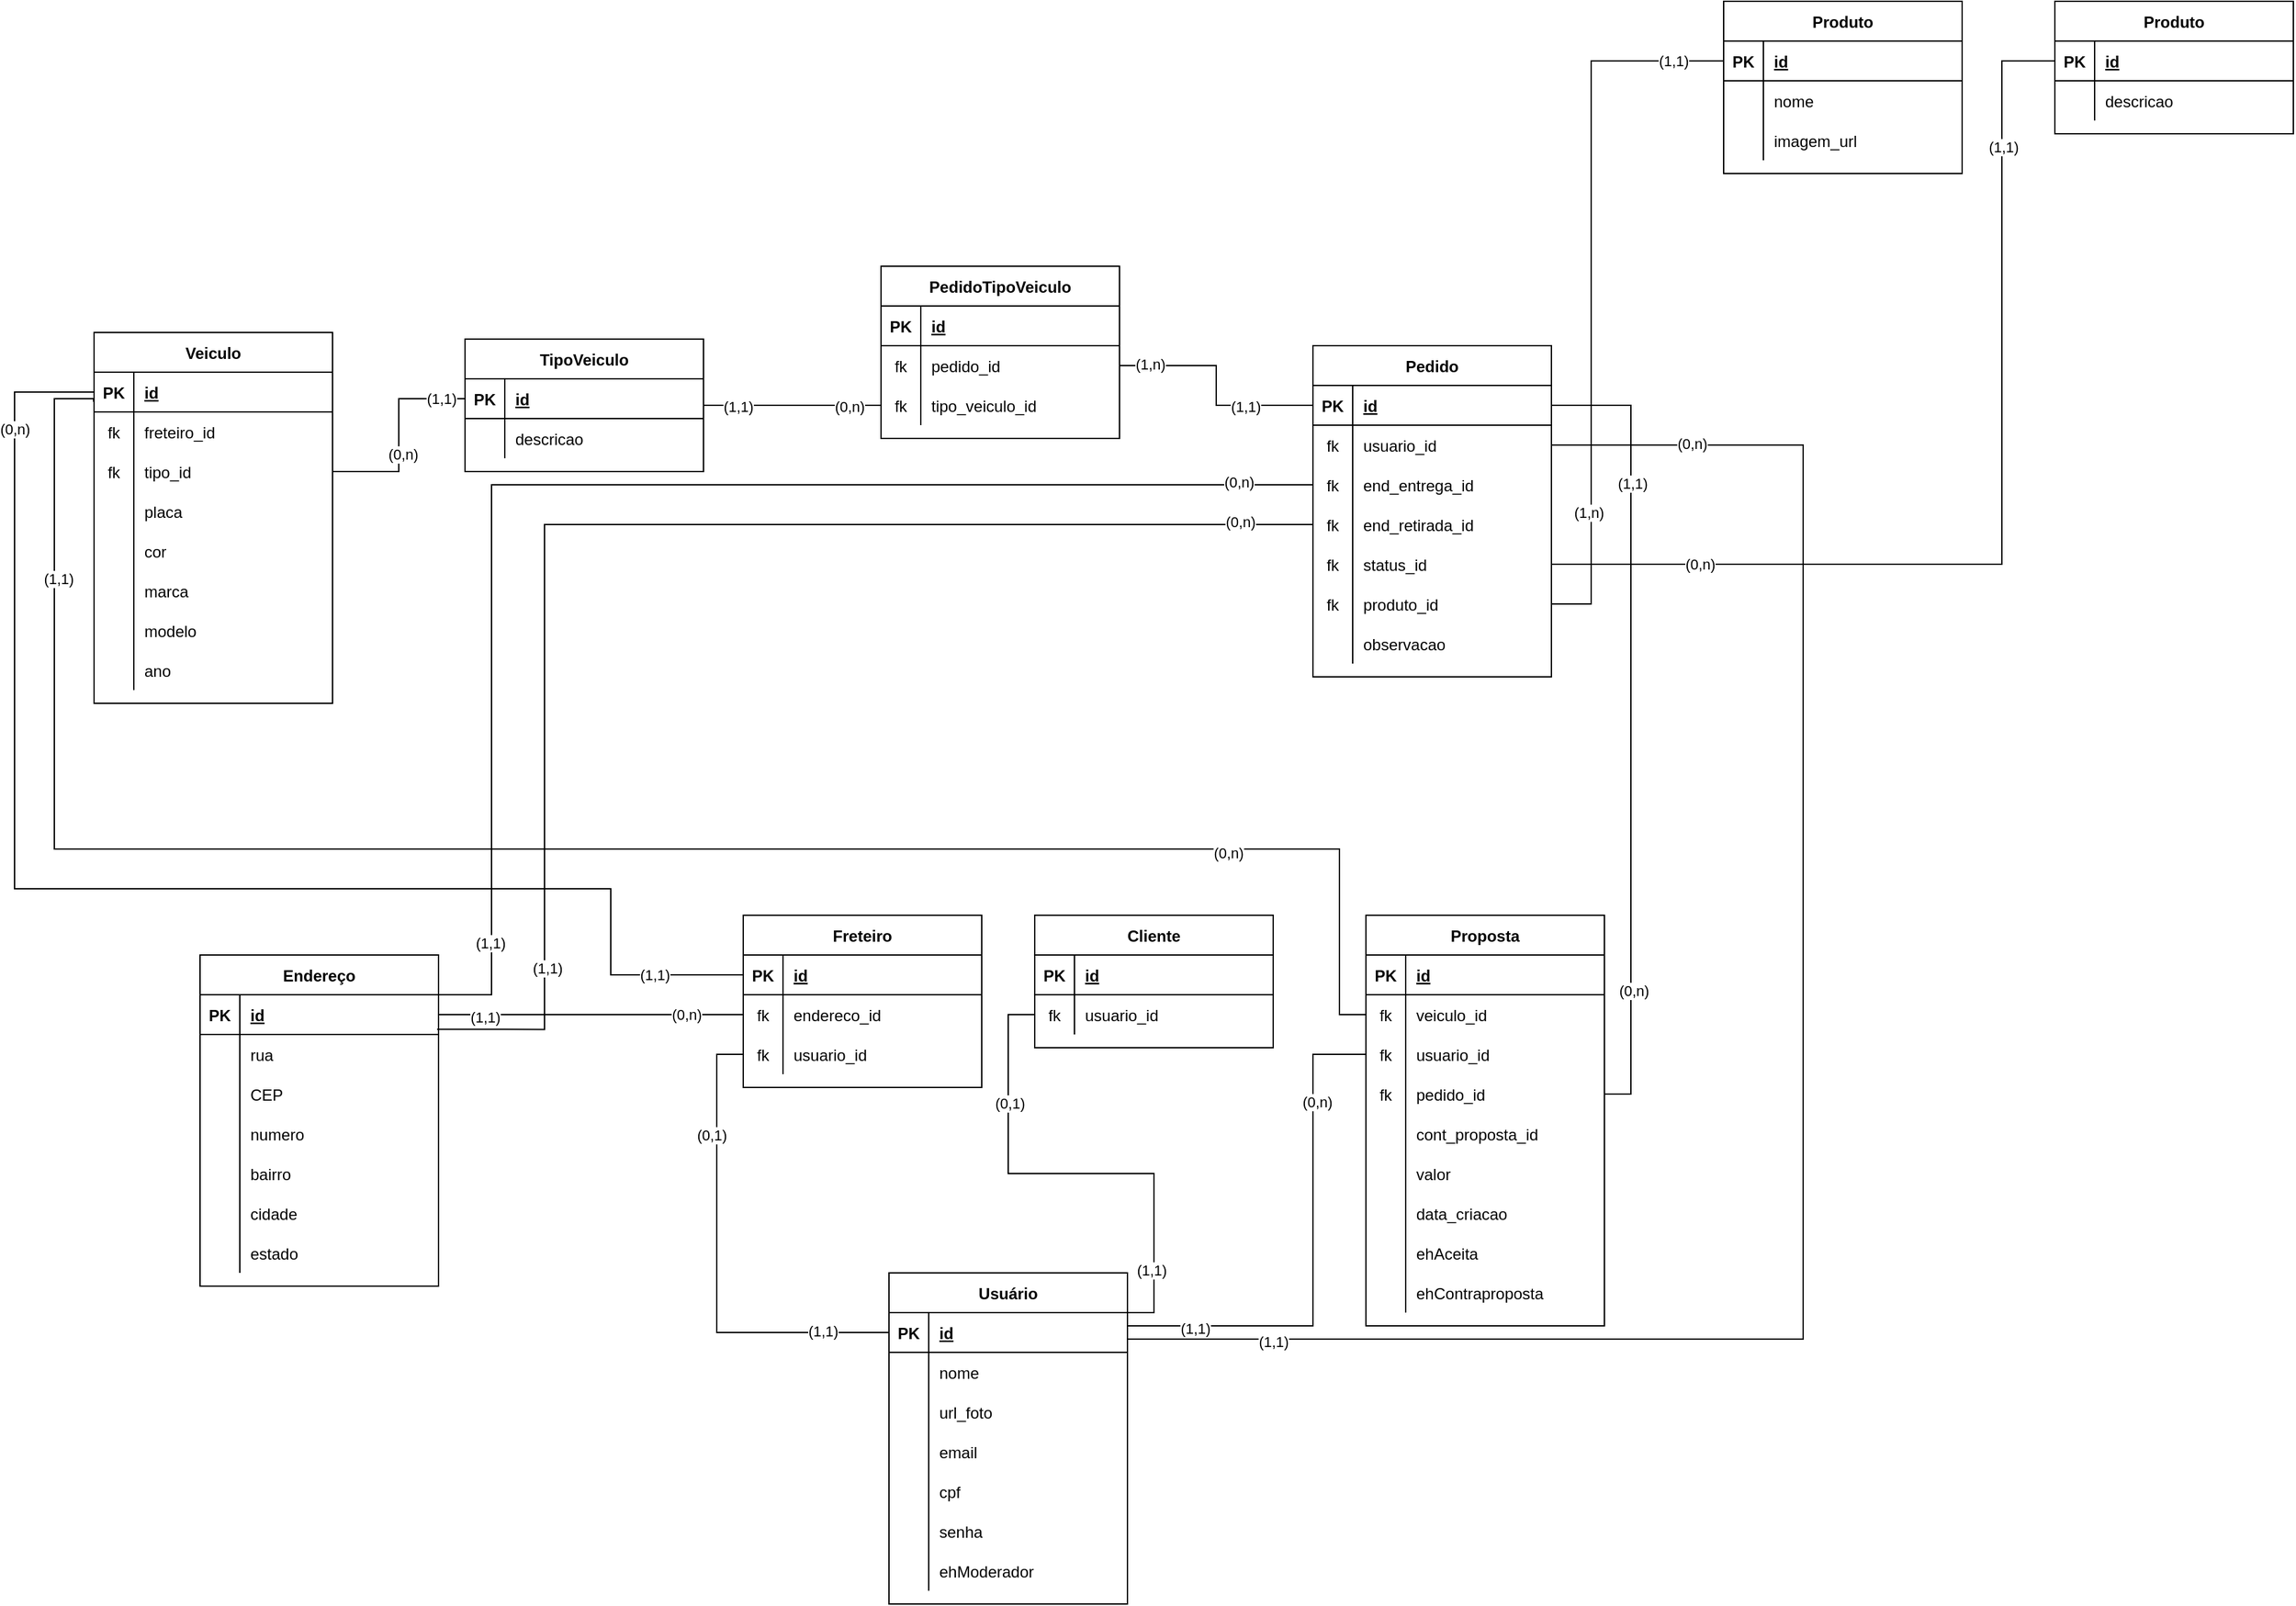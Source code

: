 <mxfile version="20.0.3" type="device"><diagram id="rTKBbHWMJMtTH1lBd-Ca" name="Page-1"><mxGraphModel dx="3412" dy="2509" grid="1" gridSize="10" guides="1" tooltips="1" connect="1" arrows="1" fold="1" page="1" pageScale="1" pageWidth="827" pageHeight="1169" math="0" shadow="0"><root><mxCell id="0"/><mxCell id="1" parent="0"/><mxCell id="Wx6L60yrjK5fF7afY0tf-1" value="Usuário" style="shape=table;startSize=30;container=1;collapsible=1;childLayout=tableLayout;fixedRows=1;rowLines=0;fontStyle=1;align=center;resizeLast=1;" parent="1" vertex="1"><mxGeometry x="240" y="440" width="180" height="250" as="geometry"/></mxCell><mxCell id="Wx6L60yrjK5fF7afY0tf-2" value="" style="shape=tableRow;horizontal=0;startSize=0;swimlaneHead=0;swimlaneBody=0;fillColor=none;collapsible=0;dropTarget=0;points=[[0,0.5],[1,0.5]];portConstraint=eastwest;top=0;left=0;right=0;bottom=1;" parent="Wx6L60yrjK5fF7afY0tf-1" vertex="1"><mxGeometry y="30" width="180" height="30" as="geometry"/></mxCell><mxCell id="Wx6L60yrjK5fF7afY0tf-3" value="PK" style="shape=partialRectangle;connectable=0;fillColor=none;top=0;left=0;bottom=0;right=0;fontStyle=1;overflow=hidden;" parent="Wx6L60yrjK5fF7afY0tf-2" vertex="1"><mxGeometry width="30" height="30" as="geometry"><mxRectangle width="30" height="30" as="alternateBounds"/></mxGeometry></mxCell><mxCell id="Wx6L60yrjK5fF7afY0tf-4" value="id" style="shape=partialRectangle;connectable=0;fillColor=none;top=0;left=0;bottom=0;right=0;align=left;spacingLeft=6;fontStyle=5;overflow=hidden;" parent="Wx6L60yrjK5fF7afY0tf-2" vertex="1"><mxGeometry x="30" width="150" height="30" as="geometry"><mxRectangle width="150" height="30" as="alternateBounds"/></mxGeometry></mxCell><mxCell id="Wx6L60yrjK5fF7afY0tf-5" value="" style="shape=tableRow;horizontal=0;startSize=0;swimlaneHead=0;swimlaneBody=0;fillColor=none;collapsible=0;dropTarget=0;points=[[0,0.5],[1,0.5]];portConstraint=eastwest;top=0;left=0;right=0;bottom=0;" parent="Wx6L60yrjK5fF7afY0tf-1" vertex="1"><mxGeometry y="60" width="180" height="30" as="geometry"/></mxCell><mxCell id="Wx6L60yrjK5fF7afY0tf-6" value="" style="shape=partialRectangle;connectable=0;fillColor=none;top=0;left=0;bottom=0;right=0;editable=1;overflow=hidden;" parent="Wx6L60yrjK5fF7afY0tf-5" vertex="1"><mxGeometry width="30" height="30" as="geometry"><mxRectangle width="30" height="30" as="alternateBounds"/></mxGeometry></mxCell><mxCell id="Wx6L60yrjK5fF7afY0tf-7" value="nome" style="shape=partialRectangle;connectable=0;fillColor=none;top=0;left=0;bottom=0;right=0;align=left;spacingLeft=6;overflow=hidden;" parent="Wx6L60yrjK5fF7afY0tf-5" vertex="1"><mxGeometry x="30" width="150" height="30" as="geometry"><mxRectangle width="150" height="30" as="alternateBounds"/></mxGeometry></mxCell><mxCell id="Wx6L60yrjK5fF7afY0tf-8" value="" style="shape=tableRow;horizontal=0;startSize=0;swimlaneHead=0;swimlaneBody=0;fillColor=none;collapsible=0;dropTarget=0;points=[[0,0.5],[1,0.5]];portConstraint=eastwest;top=0;left=0;right=0;bottom=0;" parent="Wx6L60yrjK5fF7afY0tf-1" vertex="1"><mxGeometry y="90" width="180" height="30" as="geometry"/></mxCell><mxCell id="Wx6L60yrjK5fF7afY0tf-9" value="" style="shape=partialRectangle;connectable=0;fillColor=none;top=0;left=0;bottom=0;right=0;editable=1;overflow=hidden;" parent="Wx6L60yrjK5fF7afY0tf-8" vertex="1"><mxGeometry width="30" height="30" as="geometry"><mxRectangle width="30" height="30" as="alternateBounds"/></mxGeometry></mxCell><mxCell id="Wx6L60yrjK5fF7afY0tf-10" value="url_foto" style="shape=partialRectangle;connectable=0;fillColor=none;top=0;left=0;bottom=0;right=0;align=left;spacingLeft=6;overflow=hidden;" parent="Wx6L60yrjK5fF7afY0tf-8" vertex="1"><mxGeometry x="30" width="150" height="30" as="geometry"><mxRectangle width="150" height="30" as="alternateBounds"/></mxGeometry></mxCell><mxCell id="Wx6L60yrjK5fF7afY0tf-11" value="" style="shape=tableRow;horizontal=0;startSize=0;swimlaneHead=0;swimlaneBody=0;fillColor=none;collapsible=0;dropTarget=0;points=[[0,0.5],[1,0.5]];portConstraint=eastwest;top=0;left=0;right=0;bottom=0;" parent="Wx6L60yrjK5fF7afY0tf-1" vertex="1"><mxGeometry y="120" width="180" height="30" as="geometry"/></mxCell><mxCell id="Wx6L60yrjK5fF7afY0tf-12" value="" style="shape=partialRectangle;connectable=0;fillColor=none;top=0;left=0;bottom=0;right=0;editable=1;overflow=hidden;" parent="Wx6L60yrjK5fF7afY0tf-11" vertex="1"><mxGeometry width="30" height="30" as="geometry"><mxRectangle width="30" height="30" as="alternateBounds"/></mxGeometry></mxCell><mxCell id="Wx6L60yrjK5fF7afY0tf-13" value="email" style="shape=partialRectangle;connectable=0;fillColor=none;top=0;left=0;bottom=0;right=0;align=left;spacingLeft=6;overflow=hidden;" parent="Wx6L60yrjK5fF7afY0tf-11" vertex="1"><mxGeometry x="30" width="150" height="30" as="geometry"><mxRectangle width="150" height="30" as="alternateBounds"/></mxGeometry></mxCell><mxCell id="Wx6L60yrjK5fF7afY0tf-21" value="" style="shape=tableRow;horizontal=0;startSize=0;swimlaneHead=0;swimlaneBody=0;fillColor=none;collapsible=0;dropTarget=0;points=[[0,0.5],[1,0.5]];portConstraint=eastwest;top=0;left=0;right=0;bottom=0;" parent="Wx6L60yrjK5fF7afY0tf-1" vertex="1"><mxGeometry y="150" width="180" height="30" as="geometry"/></mxCell><mxCell id="Wx6L60yrjK5fF7afY0tf-22" value="" style="shape=partialRectangle;connectable=0;fillColor=none;top=0;left=0;bottom=0;right=0;editable=1;overflow=hidden;" parent="Wx6L60yrjK5fF7afY0tf-21" vertex="1"><mxGeometry width="30" height="30" as="geometry"><mxRectangle width="30" height="30" as="alternateBounds"/></mxGeometry></mxCell><mxCell id="Wx6L60yrjK5fF7afY0tf-23" value="cpf" style="shape=partialRectangle;connectable=0;fillColor=none;top=0;left=0;bottom=0;right=0;align=left;spacingLeft=6;overflow=hidden;" parent="Wx6L60yrjK5fF7afY0tf-21" vertex="1"><mxGeometry x="30" width="150" height="30" as="geometry"><mxRectangle width="150" height="30" as="alternateBounds"/></mxGeometry></mxCell><mxCell id="Wx6L60yrjK5fF7afY0tf-24" value="" style="shape=tableRow;horizontal=0;startSize=0;swimlaneHead=0;swimlaneBody=0;fillColor=none;collapsible=0;dropTarget=0;points=[[0,0.5],[1,0.5]];portConstraint=eastwest;top=0;left=0;right=0;bottom=0;" parent="Wx6L60yrjK5fF7afY0tf-1" vertex="1"><mxGeometry y="180" width="180" height="30" as="geometry"/></mxCell><mxCell id="Wx6L60yrjK5fF7afY0tf-25" value="" style="shape=partialRectangle;connectable=0;fillColor=none;top=0;left=0;bottom=0;right=0;editable=1;overflow=hidden;" parent="Wx6L60yrjK5fF7afY0tf-24" vertex="1"><mxGeometry width="30" height="30" as="geometry"><mxRectangle width="30" height="30" as="alternateBounds"/></mxGeometry></mxCell><mxCell id="Wx6L60yrjK5fF7afY0tf-26" value="senha" style="shape=partialRectangle;connectable=0;fillColor=none;top=0;left=0;bottom=0;right=0;align=left;spacingLeft=6;overflow=hidden;" parent="Wx6L60yrjK5fF7afY0tf-24" vertex="1"><mxGeometry x="30" width="150" height="30" as="geometry"><mxRectangle width="150" height="30" as="alternateBounds"/></mxGeometry></mxCell><mxCell id="Wx6L60yrjK5fF7afY0tf-91" value="" style="shape=tableRow;horizontal=0;startSize=0;swimlaneHead=0;swimlaneBody=0;fillColor=none;collapsible=0;dropTarget=0;points=[[0,0.5],[1,0.5]];portConstraint=eastwest;top=0;left=0;right=0;bottom=0;" parent="Wx6L60yrjK5fF7afY0tf-1" vertex="1"><mxGeometry y="210" width="180" height="30" as="geometry"/></mxCell><mxCell id="Wx6L60yrjK5fF7afY0tf-92" value="" style="shape=partialRectangle;connectable=0;fillColor=none;top=0;left=0;bottom=0;right=0;editable=1;overflow=hidden;" parent="Wx6L60yrjK5fF7afY0tf-91" vertex="1"><mxGeometry width="30" height="30" as="geometry"><mxRectangle width="30" height="30" as="alternateBounds"/></mxGeometry></mxCell><mxCell id="Wx6L60yrjK5fF7afY0tf-93" value="ehModerador" style="shape=partialRectangle;connectable=0;fillColor=none;top=0;left=0;bottom=0;right=0;align=left;spacingLeft=6;overflow=hidden;" parent="Wx6L60yrjK5fF7afY0tf-91" vertex="1"><mxGeometry x="30" width="150" height="30" as="geometry"><mxRectangle width="150" height="30" as="alternateBounds"/></mxGeometry></mxCell><mxCell id="Wx6L60yrjK5fF7afY0tf-27" value="Freteiro" style="shape=table;startSize=30;container=1;collapsible=1;childLayout=tableLayout;fixedRows=1;rowLines=0;fontStyle=1;align=center;resizeLast=1;" parent="1" vertex="1"><mxGeometry x="130" y="170" width="180" height="130" as="geometry"/></mxCell><mxCell id="Wx6L60yrjK5fF7afY0tf-28" value="" style="shape=tableRow;horizontal=0;startSize=0;swimlaneHead=0;swimlaneBody=0;fillColor=none;collapsible=0;dropTarget=0;points=[[0,0.5],[1,0.5]];portConstraint=eastwest;top=0;left=0;right=0;bottom=1;" parent="Wx6L60yrjK5fF7afY0tf-27" vertex="1"><mxGeometry y="30" width="180" height="30" as="geometry"/></mxCell><mxCell id="Wx6L60yrjK5fF7afY0tf-29" value="PK" style="shape=partialRectangle;connectable=0;fillColor=none;top=0;left=0;bottom=0;right=0;fontStyle=1;overflow=hidden;" parent="Wx6L60yrjK5fF7afY0tf-28" vertex="1"><mxGeometry width="30" height="30" as="geometry"><mxRectangle width="30" height="30" as="alternateBounds"/></mxGeometry></mxCell><mxCell id="Wx6L60yrjK5fF7afY0tf-30" value="id" style="shape=partialRectangle;connectable=0;fillColor=none;top=0;left=0;bottom=0;right=0;align=left;spacingLeft=6;fontStyle=5;overflow=hidden;" parent="Wx6L60yrjK5fF7afY0tf-28" vertex="1"><mxGeometry x="30" width="150" height="30" as="geometry"><mxRectangle width="150" height="30" as="alternateBounds"/></mxGeometry></mxCell><mxCell id="Wx6L60yrjK5fF7afY0tf-105" value="" style="shape=tableRow;horizontal=0;startSize=0;swimlaneHead=0;swimlaneBody=0;fillColor=none;collapsible=0;dropTarget=0;points=[[0,0.5],[1,0.5]];portConstraint=eastwest;top=0;left=0;right=0;bottom=0;" parent="Wx6L60yrjK5fF7afY0tf-27" vertex="1"><mxGeometry y="60" width="180" height="30" as="geometry"/></mxCell><mxCell id="Wx6L60yrjK5fF7afY0tf-106" value="fk" style="shape=partialRectangle;connectable=0;fillColor=none;top=0;left=0;bottom=0;right=0;editable=1;overflow=hidden;" parent="Wx6L60yrjK5fF7afY0tf-105" vertex="1"><mxGeometry width="30" height="30" as="geometry"><mxRectangle width="30" height="30" as="alternateBounds"/></mxGeometry></mxCell><mxCell id="Wx6L60yrjK5fF7afY0tf-107" value="endereco_id" style="shape=partialRectangle;connectable=0;fillColor=none;top=0;left=0;bottom=0;right=0;align=left;spacingLeft=6;overflow=hidden;" parent="Wx6L60yrjK5fF7afY0tf-105" vertex="1"><mxGeometry x="30" width="150" height="30" as="geometry"><mxRectangle width="150" height="30" as="alternateBounds"/></mxGeometry></mxCell><mxCell id="Wx6L60yrjK5fF7afY0tf-31" value="" style="shape=tableRow;horizontal=0;startSize=0;swimlaneHead=0;swimlaneBody=0;fillColor=none;collapsible=0;dropTarget=0;points=[[0,0.5],[1,0.5]];portConstraint=eastwest;top=0;left=0;right=0;bottom=0;" parent="Wx6L60yrjK5fF7afY0tf-27" vertex="1"><mxGeometry y="90" width="180" height="30" as="geometry"/></mxCell><mxCell id="Wx6L60yrjK5fF7afY0tf-32" value="fk" style="shape=partialRectangle;connectable=0;fillColor=none;top=0;left=0;bottom=0;right=0;editable=1;overflow=hidden;" parent="Wx6L60yrjK5fF7afY0tf-31" vertex="1"><mxGeometry width="30" height="30" as="geometry"><mxRectangle width="30" height="30" as="alternateBounds"/></mxGeometry></mxCell><mxCell id="Wx6L60yrjK5fF7afY0tf-33" value="usuario_id" style="shape=partialRectangle;connectable=0;fillColor=none;top=0;left=0;bottom=0;right=0;align=left;spacingLeft=6;overflow=hidden;" parent="Wx6L60yrjK5fF7afY0tf-31" vertex="1"><mxGeometry x="30" width="150" height="30" as="geometry"><mxRectangle width="150" height="30" as="alternateBounds"/></mxGeometry></mxCell><mxCell id="Wx6L60yrjK5fF7afY0tf-46" value="Cliente" style="shape=table;startSize=30;container=1;collapsible=1;childLayout=tableLayout;fixedRows=1;rowLines=0;fontStyle=1;align=center;resizeLast=1;" parent="1" vertex="1"><mxGeometry x="350" y="170" width="180" height="100" as="geometry"/></mxCell><mxCell id="Wx6L60yrjK5fF7afY0tf-47" value="" style="shape=tableRow;horizontal=0;startSize=0;swimlaneHead=0;swimlaneBody=0;fillColor=none;collapsible=0;dropTarget=0;points=[[0,0.5],[1,0.5]];portConstraint=eastwest;top=0;left=0;right=0;bottom=1;" parent="Wx6L60yrjK5fF7afY0tf-46" vertex="1"><mxGeometry y="30" width="180" height="30" as="geometry"/></mxCell><mxCell id="Wx6L60yrjK5fF7afY0tf-48" value="PK" style="shape=partialRectangle;connectable=0;fillColor=none;top=0;left=0;bottom=0;right=0;fontStyle=1;overflow=hidden;" parent="Wx6L60yrjK5fF7afY0tf-47" vertex="1"><mxGeometry width="30" height="30" as="geometry"><mxRectangle width="30" height="30" as="alternateBounds"/></mxGeometry></mxCell><mxCell id="Wx6L60yrjK5fF7afY0tf-49" value="id" style="shape=partialRectangle;connectable=0;fillColor=none;top=0;left=0;bottom=0;right=0;align=left;spacingLeft=6;fontStyle=5;overflow=hidden;" parent="Wx6L60yrjK5fF7afY0tf-47" vertex="1"><mxGeometry x="30" width="150" height="30" as="geometry"><mxRectangle width="150" height="30" as="alternateBounds"/></mxGeometry></mxCell><mxCell id="Wx6L60yrjK5fF7afY0tf-50" value="" style="shape=tableRow;horizontal=0;startSize=0;swimlaneHead=0;swimlaneBody=0;fillColor=none;collapsible=0;dropTarget=0;points=[[0,0.5],[1,0.5]];portConstraint=eastwest;top=0;left=0;right=0;bottom=0;" parent="Wx6L60yrjK5fF7afY0tf-46" vertex="1"><mxGeometry y="60" width="180" height="30" as="geometry"/></mxCell><mxCell id="Wx6L60yrjK5fF7afY0tf-51" value="fk" style="shape=partialRectangle;connectable=0;fillColor=none;top=0;left=0;bottom=0;right=0;editable=1;overflow=hidden;" parent="Wx6L60yrjK5fF7afY0tf-50" vertex="1"><mxGeometry width="30" height="30" as="geometry"><mxRectangle width="30" height="30" as="alternateBounds"/></mxGeometry></mxCell><mxCell id="Wx6L60yrjK5fF7afY0tf-52" value="usuario_id" style="shape=partialRectangle;connectable=0;fillColor=none;top=0;left=0;bottom=0;right=0;align=left;spacingLeft=6;overflow=hidden;" parent="Wx6L60yrjK5fF7afY0tf-50" vertex="1"><mxGeometry x="30" width="150" height="30" as="geometry"><mxRectangle width="150" height="30" as="alternateBounds"/></mxGeometry></mxCell><mxCell id="Wx6L60yrjK5fF7afY0tf-69" value="Endereço" style="shape=table;startSize=30;container=1;collapsible=1;childLayout=tableLayout;fixedRows=1;rowLines=0;fontStyle=1;align=center;resizeLast=1;" parent="1" vertex="1"><mxGeometry x="-280" y="200" width="180" height="250" as="geometry"/></mxCell><mxCell id="Wx6L60yrjK5fF7afY0tf-70" value="" style="shape=tableRow;horizontal=0;startSize=0;swimlaneHead=0;swimlaneBody=0;fillColor=none;collapsible=0;dropTarget=0;points=[[0,0.5],[1,0.5]];portConstraint=eastwest;top=0;left=0;right=0;bottom=1;" parent="Wx6L60yrjK5fF7afY0tf-69" vertex="1"><mxGeometry y="30" width="180" height="30" as="geometry"/></mxCell><mxCell id="Wx6L60yrjK5fF7afY0tf-71" value="PK" style="shape=partialRectangle;connectable=0;fillColor=none;top=0;left=0;bottom=0;right=0;fontStyle=1;overflow=hidden;" parent="Wx6L60yrjK5fF7afY0tf-70" vertex="1"><mxGeometry width="30" height="30" as="geometry"><mxRectangle width="30" height="30" as="alternateBounds"/></mxGeometry></mxCell><mxCell id="Wx6L60yrjK5fF7afY0tf-72" value="id" style="shape=partialRectangle;connectable=0;fillColor=none;top=0;left=0;bottom=0;right=0;align=left;spacingLeft=6;fontStyle=5;overflow=hidden;" parent="Wx6L60yrjK5fF7afY0tf-70" vertex="1"><mxGeometry x="30" width="150" height="30" as="geometry"><mxRectangle width="150" height="30" as="alternateBounds"/></mxGeometry></mxCell><mxCell id="Wx6L60yrjK5fF7afY0tf-73" value="" style="shape=tableRow;horizontal=0;startSize=0;swimlaneHead=0;swimlaneBody=0;fillColor=none;collapsible=0;dropTarget=0;points=[[0,0.5],[1,0.5]];portConstraint=eastwest;top=0;left=0;right=0;bottom=0;" parent="Wx6L60yrjK5fF7afY0tf-69" vertex="1"><mxGeometry y="60" width="180" height="30" as="geometry"/></mxCell><mxCell id="Wx6L60yrjK5fF7afY0tf-74" value="" style="shape=partialRectangle;connectable=0;fillColor=none;top=0;left=0;bottom=0;right=0;editable=1;overflow=hidden;" parent="Wx6L60yrjK5fF7afY0tf-73" vertex="1"><mxGeometry width="30" height="30" as="geometry"><mxRectangle width="30" height="30" as="alternateBounds"/></mxGeometry></mxCell><mxCell id="Wx6L60yrjK5fF7afY0tf-75" value="rua" style="shape=partialRectangle;connectable=0;fillColor=none;top=0;left=0;bottom=0;right=0;align=left;spacingLeft=6;overflow=hidden;" parent="Wx6L60yrjK5fF7afY0tf-73" vertex="1"><mxGeometry x="30" width="150" height="30" as="geometry"><mxRectangle width="150" height="30" as="alternateBounds"/></mxGeometry></mxCell><mxCell id="Wx6L60yrjK5fF7afY0tf-76" value="" style="shape=tableRow;horizontal=0;startSize=0;swimlaneHead=0;swimlaneBody=0;fillColor=none;collapsible=0;dropTarget=0;points=[[0,0.5],[1,0.5]];portConstraint=eastwest;top=0;left=0;right=0;bottom=0;" parent="Wx6L60yrjK5fF7afY0tf-69" vertex="1"><mxGeometry y="90" width="180" height="30" as="geometry"/></mxCell><mxCell id="Wx6L60yrjK5fF7afY0tf-77" value="" style="shape=partialRectangle;connectable=0;fillColor=none;top=0;left=0;bottom=0;right=0;editable=1;overflow=hidden;" parent="Wx6L60yrjK5fF7afY0tf-76" vertex="1"><mxGeometry width="30" height="30" as="geometry"><mxRectangle width="30" height="30" as="alternateBounds"/></mxGeometry></mxCell><mxCell id="Wx6L60yrjK5fF7afY0tf-78" value="CEP" style="shape=partialRectangle;connectable=0;fillColor=none;top=0;left=0;bottom=0;right=0;align=left;spacingLeft=6;overflow=hidden;" parent="Wx6L60yrjK5fF7afY0tf-76" vertex="1"><mxGeometry x="30" width="150" height="30" as="geometry"><mxRectangle width="150" height="30" as="alternateBounds"/></mxGeometry></mxCell><mxCell id="Wx6L60yrjK5fF7afY0tf-79" value="" style="shape=tableRow;horizontal=0;startSize=0;swimlaneHead=0;swimlaneBody=0;fillColor=none;collapsible=0;dropTarget=0;points=[[0,0.5],[1,0.5]];portConstraint=eastwest;top=0;left=0;right=0;bottom=0;" parent="Wx6L60yrjK5fF7afY0tf-69" vertex="1"><mxGeometry y="120" width="180" height="30" as="geometry"/></mxCell><mxCell id="Wx6L60yrjK5fF7afY0tf-80" value="" style="shape=partialRectangle;connectable=0;fillColor=none;top=0;left=0;bottom=0;right=0;editable=1;overflow=hidden;" parent="Wx6L60yrjK5fF7afY0tf-79" vertex="1"><mxGeometry width="30" height="30" as="geometry"><mxRectangle width="30" height="30" as="alternateBounds"/></mxGeometry></mxCell><mxCell id="Wx6L60yrjK5fF7afY0tf-81" value="numero" style="shape=partialRectangle;connectable=0;fillColor=none;top=0;left=0;bottom=0;right=0;align=left;spacingLeft=6;overflow=hidden;" parent="Wx6L60yrjK5fF7afY0tf-79" vertex="1"><mxGeometry x="30" width="150" height="30" as="geometry"><mxRectangle width="150" height="30" as="alternateBounds"/></mxGeometry></mxCell><mxCell id="Wx6L60yrjK5fF7afY0tf-82" value="" style="shape=tableRow;horizontal=0;startSize=0;swimlaneHead=0;swimlaneBody=0;fillColor=none;collapsible=0;dropTarget=0;points=[[0,0.5],[1,0.5]];portConstraint=eastwest;top=0;left=0;right=0;bottom=0;" parent="Wx6L60yrjK5fF7afY0tf-69" vertex="1"><mxGeometry y="150" width="180" height="30" as="geometry"/></mxCell><mxCell id="Wx6L60yrjK5fF7afY0tf-83" value="" style="shape=partialRectangle;connectable=0;fillColor=none;top=0;left=0;bottom=0;right=0;editable=1;overflow=hidden;" parent="Wx6L60yrjK5fF7afY0tf-82" vertex="1"><mxGeometry width="30" height="30" as="geometry"><mxRectangle width="30" height="30" as="alternateBounds"/></mxGeometry></mxCell><mxCell id="Wx6L60yrjK5fF7afY0tf-84" value="bairro" style="shape=partialRectangle;connectable=0;fillColor=none;top=0;left=0;bottom=0;right=0;align=left;spacingLeft=6;overflow=hidden;" parent="Wx6L60yrjK5fF7afY0tf-82" vertex="1"><mxGeometry x="30" width="150" height="30" as="geometry"><mxRectangle width="150" height="30" as="alternateBounds"/></mxGeometry></mxCell><mxCell id="Wx6L60yrjK5fF7afY0tf-85" value="" style="shape=tableRow;horizontal=0;startSize=0;swimlaneHead=0;swimlaneBody=0;fillColor=none;collapsible=0;dropTarget=0;points=[[0,0.5],[1,0.5]];portConstraint=eastwest;top=0;left=0;right=0;bottom=0;" parent="Wx6L60yrjK5fF7afY0tf-69" vertex="1"><mxGeometry y="180" width="180" height="30" as="geometry"/></mxCell><mxCell id="Wx6L60yrjK5fF7afY0tf-86" value="" style="shape=partialRectangle;connectable=0;fillColor=none;top=0;left=0;bottom=0;right=0;editable=1;overflow=hidden;" parent="Wx6L60yrjK5fF7afY0tf-85" vertex="1"><mxGeometry width="30" height="30" as="geometry"><mxRectangle width="30" height="30" as="alternateBounds"/></mxGeometry></mxCell><mxCell id="Wx6L60yrjK5fF7afY0tf-87" value="cidade" style="shape=partialRectangle;connectable=0;fillColor=none;top=0;left=0;bottom=0;right=0;align=left;spacingLeft=6;overflow=hidden;" parent="Wx6L60yrjK5fF7afY0tf-85" vertex="1"><mxGeometry x="30" width="150" height="30" as="geometry"><mxRectangle width="150" height="30" as="alternateBounds"/></mxGeometry></mxCell><mxCell id="Wx6L60yrjK5fF7afY0tf-88" value="" style="shape=tableRow;horizontal=0;startSize=0;swimlaneHead=0;swimlaneBody=0;fillColor=none;collapsible=0;dropTarget=0;points=[[0,0.5],[1,0.5]];portConstraint=eastwest;top=0;left=0;right=0;bottom=0;" parent="Wx6L60yrjK5fF7afY0tf-69" vertex="1"><mxGeometry y="210" width="180" height="30" as="geometry"/></mxCell><mxCell id="Wx6L60yrjK5fF7afY0tf-89" value="" style="shape=partialRectangle;connectable=0;fillColor=none;top=0;left=0;bottom=0;right=0;editable=1;overflow=hidden;" parent="Wx6L60yrjK5fF7afY0tf-88" vertex="1"><mxGeometry width="30" height="30" as="geometry"><mxRectangle width="30" height="30" as="alternateBounds"/></mxGeometry></mxCell><mxCell id="Wx6L60yrjK5fF7afY0tf-90" value="estado" style="shape=partialRectangle;connectable=0;fillColor=none;top=0;left=0;bottom=0;right=0;align=left;spacingLeft=6;overflow=hidden;" parent="Wx6L60yrjK5fF7afY0tf-88" vertex="1"><mxGeometry x="30" width="150" height="30" as="geometry"><mxRectangle width="150" height="30" as="alternateBounds"/></mxGeometry></mxCell><mxCell id="Wx6L60yrjK5fF7afY0tf-94" value="Proposta" style="shape=table;startSize=30;container=1;collapsible=1;childLayout=tableLayout;fixedRows=1;rowLines=0;fontStyle=1;align=center;resizeLast=1;" parent="1" vertex="1"><mxGeometry x="600" y="170" width="180" height="310" as="geometry"/></mxCell><mxCell id="Wx6L60yrjK5fF7afY0tf-95" value="" style="shape=tableRow;horizontal=0;startSize=0;swimlaneHead=0;swimlaneBody=0;fillColor=none;collapsible=0;dropTarget=0;points=[[0,0.5],[1,0.5]];portConstraint=eastwest;top=0;left=0;right=0;bottom=1;" parent="Wx6L60yrjK5fF7afY0tf-94" vertex="1"><mxGeometry y="30" width="180" height="30" as="geometry"/></mxCell><mxCell id="Wx6L60yrjK5fF7afY0tf-96" value="PK" style="shape=partialRectangle;connectable=0;fillColor=none;top=0;left=0;bottom=0;right=0;fontStyle=1;overflow=hidden;" parent="Wx6L60yrjK5fF7afY0tf-95" vertex="1"><mxGeometry width="30" height="30" as="geometry"><mxRectangle width="30" height="30" as="alternateBounds"/></mxGeometry></mxCell><mxCell id="Wx6L60yrjK5fF7afY0tf-97" value="id" style="shape=partialRectangle;connectable=0;fillColor=none;top=0;left=0;bottom=0;right=0;align=left;spacingLeft=6;fontStyle=5;overflow=hidden;" parent="Wx6L60yrjK5fF7afY0tf-95" vertex="1"><mxGeometry x="30" width="150" height="30" as="geometry"><mxRectangle width="150" height="30" as="alternateBounds"/></mxGeometry></mxCell><mxCell id="Wx6L60yrjK5fF7afY0tf-197" value="" style="shape=tableRow;horizontal=0;startSize=0;swimlaneHead=0;swimlaneBody=0;fillColor=none;collapsible=0;dropTarget=0;points=[[0,0.5],[1,0.5]];portConstraint=eastwest;top=0;left=0;right=0;bottom=0;" parent="Wx6L60yrjK5fF7afY0tf-94" vertex="1"><mxGeometry y="60" width="180" height="30" as="geometry"/></mxCell><mxCell id="Wx6L60yrjK5fF7afY0tf-198" value="fk" style="shape=partialRectangle;connectable=0;fillColor=none;top=0;left=0;bottom=0;right=0;editable=1;overflow=hidden;" parent="Wx6L60yrjK5fF7afY0tf-197" vertex="1"><mxGeometry width="30" height="30" as="geometry"><mxRectangle width="30" height="30" as="alternateBounds"/></mxGeometry></mxCell><mxCell id="Wx6L60yrjK5fF7afY0tf-199" value="veiculo_id" style="shape=partialRectangle;connectable=0;fillColor=none;top=0;left=0;bottom=0;right=0;align=left;spacingLeft=6;overflow=hidden;" parent="Wx6L60yrjK5fF7afY0tf-197" vertex="1"><mxGeometry x="30" width="150" height="30" as="geometry"><mxRectangle width="150" height="30" as="alternateBounds"/></mxGeometry></mxCell><mxCell id="Wx6L60yrjK5fF7afY0tf-98" value="" style="shape=tableRow;horizontal=0;startSize=0;swimlaneHead=0;swimlaneBody=0;fillColor=none;collapsible=0;dropTarget=0;points=[[0,0.5],[1,0.5]];portConstraint=eastwest;top=0;left=0;right=0;bottom=0;" parent="Wx6L60yrjK5fF7afY0tf-94" vertex="1"><mxGeometry y="90" width="180" height="30" as="geometry"/></mxCell><mxCell id="Wx6L60yrjK5fF7afY0tf-99" value="fk" style="shape=partialRectangle;connectable=0;fillColor=none;top=0;left=0;bottom=0;right=0;editable=1;overflow=hidden;" parent="Wx6L60yrjK5fF7afY0tf-98" vertex="1"><mxGeometry width="30" height="30" as="geometry"><mxRectangle width="30" height="30" as="alternateBounds"/></mxGeometry></mxCell><mxCell id="Wx6L60yrjK5fF7afY0tf-100" value="usuario_id" style="shape=partialRectangle;connectable=0;fillColor=none;top=0;left=0;bottom=0;right=0;align=left;spacingLeft=6;overflow=hidden;" parent="Wx6L60yrjK5fF7afY0tf-98" vertex="1"><mxGeometry x="30" width="150" height="30" as="geometry"><mxRectangle width="150" height="30" as="alternateBounds"/></mxGeometry></mxCell><mxCell id="Wx6L60yrjK5fF7afY0tf-134" value="" style="shape=tableRow;horizontal=0;startSize=0;swimlaneHead=0;swimlaneBody=0;fillColor=none;collapsible=0;dropTarget=0;points=[[0,0.5],[1,0.5]];portConstraint=eastwest;top=0;left=0;right=0;bottom=0;" parent="Wx6L60yrjK5fF7afY0tf-94" vertex="1"><mxGeometry y="120" width="180" height="30" as="geometry"/></mxCell><mxCell id="Wx6L60yrjK5fF7afY0tf-135" value="fk" style="shape=partialRectangle;connectable=0;fillColor=none;top=0;left=0;bottom=0;right=0;editable=1;overflow=hidden;" parent="Wx6L60yrjK5fF7afY0tf-134" vertex="1"><mxGeometry width="30" height="30" as="geometry"><mxRectangle width="30" height="30" as="alternateBounds"/></mxGeometry></mxCell><mxCell id="Wx6L60yrjK5fF7afY0tf-136" value="pedido_id" style="shape=partialRectangle;connectable=0;fillColor=none;top=0;left=0;bottom=0;right=0;align=left;spacingLeft=6;overflow=hidden;" parent="Wx6L60yrjK5fF7afY0tf-134" vertex="1"><mxGeometry x="30" width="150" height="30" as="geometry"><mxRectangle width="150" height="30" as="alternateBounds"/></mxGeometry></mxCell><mxCell id="Wx6L60yrjK5fF7afY0tf-137" value="" style="shape=tableRow;horizontal=0;startSize=0;swimlaneHead=0;swimlaneBody=0;fillColor=none;collapsible=0;dropTarget=0;points=[[0,0.5],[1,0.5]];portConstraint=eastwest;top=0;left=0;right=0;bottom=0;" parent="Wx6L60yrjK5fF7afY0tf-94" vertex="1"><mxGeometry y="150" width="180" height="30" as="geometry"/></mxCell><mxCell id="Wx6L60yrjK5fF7afY0tf-138" value="" style="shape=partialRectangle;connectable=0;fillColor=none;top=0;left=0;bottom=0;right=0;editable=1;overflow=hidden;" parent="Wx6L60yrjK5fF7afY0tf-137" vertex="1"><mxGeometry width="30" height="30" as="geometry"><mxRectangle width="30" height="30" as="alternateBounds"/></mxGeometry></mxCell><mxCell id="Wx6L60yrjK5fF7afY0tf-139" value="cont_proposta_id" style="shape=partialRectangle;connectable=0;fillColor=none;top=0;left=0;bottom=0;right=0;align=left;spacingLeft=6;overflow=hidden;" parent="Wx6L60yrjK5fF7afY0tf-137" vertex="1"><mxGeometry x="30" width="150" height="30" as="geometry"><mxRectangle width="150" height="30" as="alternateBounds"/></mxGeometry></mxCell><mxCell id="Wx6L60yrjK5fF7afY0tf-121" value="" style="shape=tableRow;horizontal=0;startSize=0;swimlaneHead=0;swimlaneBody=0;fillColor=none;collapsible=0;dropTarget=0;points=[[0,0.5],[1,0.5]];portConstraint=eastwest;top=0;left=0;right=0;bottom=0;" parent="Wx6L60yrjK5fF7afY0tf-94" vertex="1"><mxGeometry y="180" width="180" height="30" as="geometry"/></mxCell><mxCell id="Wx6L60yrjK5fF7afY0tf-122" value="" style="shape=partialRectangle;connectable=0;fillColor=none;top=0;left=0;bottom=0;right=0;editable=1;overflow=hidden;" parent="Wx6L60yrjK5fF7afY0tf-121" vertex="1"><mxGeometry width="30" height="30" as="geometry"><mxRectangle width="30" height="30" as="alternateBounds"/></mxGeometry></mxCell><mxCell id="Wx6L60yrjK5fF7afY0tf-123" value="valor" style="shape=partialRectangle;connectable=0;fillColor=none;top=0;left=0;bottom=0;right=0;align=left;spacingLeft=6;overflow=hidden;" parent="Wx6L60yrjK5fF7afY0tf-121" vertex="1"><mxGeometry x="30" width="150" height="30" as="geometry"><mxRectangle width="150" height="30" as="alternateBounds"/></mxGeometry></mxCell><mxCell id="Wx6L60yrjK5fF7afY0tf-124" value="" style="shape=tableRow;horizontal=0;startSize=0;swimlaneHead=0;swimlaneBody=0;fillColor=none;collapsible=0;dropTarget=0;points=[[0,0.5],[1,0.5]];portConstraint=eastwest;top=0;left=0;right=0;bottom=0;" parent="Wx6L60yrjK5fF7afY0tf-94" vertex="1"><mxGeometry y="210" width="180" height="30" as="geometry"/></mxCell><mxCell id="Wx6L60yrjK5fF7afY0tf-125" value="" style="shape=partialRectangle;connectable=0;fillColor=none;top=0;left=0;bottom=0;right=0;editable=1;overflow=hidden;" parent="Wx6L60yrjK5fF7afY0tf-124" vertex="1"><mxGeometry width="30" height="30" as="geometry"><mxRectangle width="30" height="30" as="alternateBounds"/></mxGeometry></mxCell><mxCell id="Wx6L60yrjK5fF7afY0tf-126" value="data_criacao" style="shape=partialRectangle;connectable=0;fillColor=none;top=0;left=0;bottom=0;right=0;align=left;spacingLeft=6;overflow=hidden;" parent="Wx6L60yrjK5fF7afY0tf-124" vertex="1"><mxGeometry x="30" width="150" height="30" as="geometry"><mxRectangle width="150" height="30" as="alternateBounds"/></mxGeometry></mxCell><mxCell id="Wx6L60yrjK5fF7afY0tf-127" value="" style="shape=tableRow;horizontal=0;startSize=0;swimlaneHead=0;swimlaneBody=0;fillColor=none;collapsible=0;dropTarget=0;points=[[0,0.5],[1,0.5]];portConstraint=eastwest;top=0;left=0;right=0;bottom=0;" parent="Wx6L60yrjK5fF7afY0tf-94" vertex="1"><mxGeometry y="240" width="180" height="30" as="geometry"/></mxCell><mxCell id="Wx6L60yrjK5fF7afY0tf-128" value="" style="shape=partialRectangle;connectable=0;fillColor=none;top=0;left=0;bottom=0;right=0;editable=1;overflow=hidden;" parent="Wx6L60yrjK5fF7afY0tf-127" vertex="1"><mxGeometry width="30" height="30" as="geometry"><mxRectangle width="30" height="30" as="alternateBounds"/></mxGeometry></mxCell><mxCell id="Wx6L60yrjK5fF7afY0tf-129" value="ehAceita" style="shape=partialRectangle;connectable=0;fillColor=none;top=0;left=0;bottom=0;right=0;align=left;spacingLeft=6;overflow=hidden;" parent="Wx6L60yrjK5fF7afY0tf-127" vertex="1"><mxGeometry x="30" width="150" height="30" as="geometry"><mxRectangle width="150" height="30" as="alternateBounds"/></mxGeometry></mxCell><mxCell id="Wx6L60yrjK5fF7afY0tf-130" value="" style="shape=tableRow;horizontal=0;startSize=0;swimlaneHead=0;swimlaneBody=0;fillColor=none;collapsible=0;dropTarget=0;points=[[0,0.5],[1,0.5]];portConstraint=eastwest;top=0;left=0;right=0;bottom=0;" parent="Wx6L60yrjK5fF7afY0tf-94" vertex="1"><mxGeometry y="270" width="180" height="30" as="geometry"/></mxCell><mxCell id="Wx6L60yrjK5fF7afY0tf-131" value="" style="shape=partialRectangle;connectable=0;fillColor=none;top=0;left=0;bottom=0;right=0;editable=1;overflow=hidden;" parent="Wx6L60yrjK5fF7afY0tf-130" vertex="1"><mxGeometry width="30" height="30" as="geometry"><mxRectangle width="30" height="30" as="alternateBounds"/></mxGeometry></mxCell><mxCell id="Wx6L60yrjK5fF7afY0tf-132" value="ehContraproposta" style="shape=partialRectangle;connectable=0;fillColor=none;top=0;left=0;bottom=0;right=0;align=left;spacingLeft=6;overflow=hidden;" parent="Wx6L60yrjK5fF7afY0tf-130" vertex="1"><mxGeometry x="30" width="150" height="30" as="geometry"><mxRectangle width="150" height="30" as="alternateBounds"/></mxGeometry></mxCell><mxCell id="Wx6L60yrjK5fF7afY0tf-109" style="edgeStyle=orthogonalEdgeStyle;rounded=0;orthogonalLoop=1;jettySize=auto;html=1;entryX=1;entryY=0.5;entryDx=0;entryDy=0;endArrow=none;endFill=0;" parent="1" source="Wx6L60yrjK5fF7afY0tf-105" target="Wx6L60yrjK5fF7afY0tf-70" edge="1"><mxGeometry relative="1" as="geometry"/></mxCell><mxCell id="Wx6L60yrjK5fF7afY0tf-110" value="(0,n)" style="edgeLabel;html=1;align=center;verticalAlign=middle;resizable=0;points=[];" parent="Wx6L60yrjK5fF7afY0tf-109" vertex="1" connectable="0"><mxGeometry x="-0.626" relative="1" as="geometry"><mxPoint as="offset"/></mxGeometry></mxCell><mxCell id="Wx6L60yrjK5fF7afY0tf-111" value="(1,1)" style="edgeLabel;html=1;align=center;verticalAlign=middle;resizable=0;points=[];" parent="Wx6L60yrjK5fF7afY0tf-109" vertex="1" connectable="0"><mxGeometry x="0.696" y="2" relative="1" as="geometry"><mxPoint as="offset"/></mxGeometry></mxCell><mxCell id="Wx6L60yrjK5fF7afY0tf-112" style="edgeStyle=orthogonalEdgeStyle;rounded=0;orthogonalLoop=1;jettySize=auto;html=1;exitX=0;exitY=0.5;exitDx=0;exitDy=0;entryX=0;entryY=0.5;entryDx=0;entryDy=0;endArrow=none;endFill=0;" parent="1" source="Wx6L60yrjK5fF7afY0tf-31" target="Wx6L60yrjK5fF7afY0tf-2" edge="1"><mxGeometry relative="1" as="geometry"/></mxCell><mxCell id="Wx6L60yrjK5fF7afY0tf-113" value="(0,1)" style="edgeLabel;html=1;align=center;verticalAlign=middle;resizable=0;points=[];" parent="Wx6L60yrjK5fF7afY0tf-112" vertex="1" connectable="0"><mxGeometry x="-0.549" y="-4" relative="1" as="geometry"><mxPoint as="offset"/></mxGeometry></mxCell><mxCell id="Wx6L60yrjK5fF7afY0tf-114" value="(1,1)" style="edgeLabel;html=1;align=center;verticalAlign=middle;resizable=0;points=[];" parent="Wx6L60yrjK5fF7afY0tf-112" vertex="1" connectable="0"><mxGeometry x="0.723" y="1" relative="1" as="geometry"><mxPoint as="offset"/></mxGeometry></mxCell><mxCell id="Wx6L60yrjK5fF7afY0tf-115" style="edgeStyle=orthogonalEdgeStyle;rounded=0;orthogonalLoop=1;jettySize=auto;html=1;exitX=0;exitY=0.5;exitDx=0;exitDy=0;endArrow=none;endFill=0;" parent="1" source="Wx6L60yrjK5fF7afY0tf-50" target="Wx6L60yrjK5fF7afY0tf-2" edge="1"><mxGeometry relative="1" as="geometry"><Array as="points"><mxPoint x="330" y="245"/><mxPoint x="330" y="365"/><mxPoint x="440" y="365"/><mxPoint x="440" y="470"/></Array></mxGeometry></mxCell><mxCell id="Wx6L60yrjK5fF7afY0tf-116" value="(0,1)" style="edgeLabel;html=1;align=center;verticalAlign=middle;resizable=0;points=[];" parent="Wx6L60yrjK5fF7afY0tf-115" vertex="1" connectable="0"><mxGeometry x="-0.538" y="1" relative="1" as="geometry"><mxPoint as="offset"/></mxGeometry></mxCell><mxCell id="Wx6L60yrjK5fF7afY0tf-117" value="(1,1)" style="edgeLabel;html=1;align=center;verticalAlign=middle;resizable=0;points=[];" parent="Wx6L60yrjK5fF7afY0tf-115" vertex="1" connectable="0"><mxGeometry x="0.723" y="-2" relative="1" as="geometry"><mxPoint as="offset"/></mxGeometry></mxCell><mxCell id="Wx6L60yrjK5fF7afY0tf-118" style="edgeStyle=orthogonalEdgeStyle;rounded=0;orthogonalLoop=1;jettySize=auto;html=1;entryX=1;entryY=0.5;entryDx=0;entryDy=0;endArrow=none;endFill=0;" parent="1" source="Wx6L60yrjK5fF7afY0tf-98" target="Wx6L60yrjK5fF7afY0tf-2" edge="1"><mxGeometry relative="1" as="geometry"><Array as="points"><mxPoint x="560" y="275"/><mxPoint x="560" y="480"/><mxPoint x="420" y="480"/></Array></mxGeometry></mxCell><mxCell id="Wx6L60yrjK5fF7afY0tf-119" value="(1,1)" style="edgeLabel;html=1;align=center;verticalAlign=middle;resizable=0;points=[];" parent="Wx6L60yrjK5fF7afY0tf-118" vertex="1" connectable="0"><mxGeometry x="0.714" y="2" relative="1" as="geometry"><mxPoint as="offset"/></mxGeometry></mxCell><mxCell id="Wx6L60yrjK5fF7afY0tf-120" value="(0,n)" style="edgeLabel;html=1;align=center;verticalAlign=middle;resizable=0;points=[];" parent="Wx6L60yrjK5fF7afY0tf-118" vertex="1" connectable="0"><mxGeometry x="-0.614" y="3" relative="1" as="geometry"><mxPoint as="offset"/></mxGeometry></mxCell><mxCell id="Wx6L60yrjK5fF7afY0tf-140" value="Pedido" style="shape=table;startSize=30;container=1;collapsible=1;childLayout=tableLayout;fixedRows=1;rowLines=0;fontStyle=1;align=center;resizeLast=1;" parent="1" vertex="1"><mxGeometry x="560" y="-260" width="180" height="250" as="geometry"/></mxCell><mxCell id="Wx6L60yrjK5fF7afY0tf-141" value="" style="shape=tableRow;horizontal=0;startSize=0;swimlaneHead=0;swimlaneBody=0;fillColor=none;collapsible=0;dropTarget=0;points=[[0,0.5],[1,0.5]];portConstraint=eastwest;top=0;left=0;right=0;bottom=1;" parent="Wx6L60yrjK5fF7afY0tf-140" vertex="1"><mxGeometry y="30" width="180" height="30" as="geometry"/></mxCell><mxCell id="Wx6L60yrjK5fF7afY0tf-142" value="PK" style="shape=partialRectangle;connectable=0;fillColor=none;top=0;left=0;bottom=0;right=0;fontStyle=1;overflow=hidden;" parent="Wx6L60yrjK5fF7afY0tf-141" vertex="1"><mxGeometry width="30" height="30" as="geometry"><mxRectangle width="30" height="30" as="alternateBounds"/></mxGeometry></mxCell><mxCell id="Wx6L60yrjK5fF7afY0tf-143" value="id" style="shape=partialRectangle;connectable=0;fillColor=none;top=0;left=0;bottom=0;right=0;align=left;spacingLeft=6;fontStyle=5;overflow=hidden;" parent="Wx6L60yrjK5fF7afY0tf-141" vertex="1"><mxGeometry x="30" width="150" height="30" as="geometry"><mxRectangle width="150" height="30" as="alternateBounds"/></mxGeometry></mxCell><mxCell id="Wx6L60yrjK5fF7afY0tf-144" value="" style="shape=tableRow;horizontal=0;startSize=0;swimlaneHead=0;swimlaneBody=0;fillColor=none;collapsible=0;dropTarget=0;points=[[0,0.5],[1,0.5]];portConstraint=eastwest;top=0;left=0;right=0;bottom=0;" parent="Wx6L60yrjK5fF7afY0tf-140" vertex="1"><mxGeometry y="60" width="180" height="30" as="geometry"/></mxCell><mxCell id="Wx6L60yrjK5fF7afY0tf-145" value="fk" style="shape=partialRectangle;connectable=0;fillColor=none;top=0;left=0;bottom=0;right=0;editable=1;overflow=hidden;" parent="Wx6L60yrjK5fF7afY0tf-144" vertex="1"><mxGeometry width="30" height="30" as="geometry"><mxRectangle width="30" height="30" as="alternateBounds"/></mxGeometry></mxCell><mxCell id="Wx6L60yrjK5fF7afY0tf-146" value="usuario_id" style="shape=partialRectangle;connectable=0;fillColor=none;top=0;left=0;bottom=0;right=0;align=left;spacingLeft=6;overflow=hidden;" parent="Wx6L60yrjK5fF7afY0tf-144" vertex="1"><mxGeometry x="30" width="150" height="30" as="geometry"><mxRectangle width="150" height="30" as="alternateBounds"/></mxGeometry></mxCell><mxCell id="Wx6L60yrjK5fF7afY0tf-150" value="" style="shape=tableRow;horizontal=0;startSize=0;swimlaneHead=0;swimlaneBody=0;fillColor=none;collapsible=0;dropTarget=0;points=[[0,0.5],[1,0.5]];portConstraint=eastwest;top=0;left=0;right=0;bottom=0;" parent="Wx6L60yrjK5fF7afY0tf-140" vertex="1"><mxGeometry y="90" width="180" height="30" as="geometry"/></mxCell><mxCell id="Wx6L60yrjK5fF7afY0tf-151" value="fk" style="shape=partialRectangle;connectable=0;fillColor=none;top=0;left=0;bottom=0;right=0;editable=1;overflow=hidden;" parent="Wx6L60yrjK5fF7afY0tf-150" vertex="1"><mxGeometry width="30" height="30" as="geometry"><mxRectangle width="30" height="30" as="alternateBounds"/></mxGeometry></mxCell><mxCell id="Wx6L60yrjK5fF7afY0tf-152" value="end_entrega_id" style="shape=partialRectangle;connectable=0;fillColor=none;top=0;left=0;bottom=0;right=0;align=left;spacingLeft=6;overflow=hidden;" parent="Wx6L60yrjK5fF7afY0tf-150" vertex="1"><mxGeometry x="30" width="150" height="30" as="geometry"><mxRectangle width="150" height="30" as="alternateBounds"/></mxGeometry></mxCell><mxCell id="Wx6L60yrjK5fF7afY0tf-153" value="" style="shape=tableRow;horizontal=0;startSize=0;swimlaneHead=0;swimlaneBody=0;fillColor=none;collapsible=0;dropTarget=0;points=[[0,0.5],[1,0.5]];portConstraint=eastwest;top=0;left=0;right=0;bottom=0;" parent="Wx6L60yrjK5fF7afY0tf-140" vertex="1"><mxGeometry y="120" width="180" height="30" as="geometry"/></mxCell><mxCell id="Wx6L60yrjK5fF7afY0tf-154" value="fk" style="shape=partialRectangle;connectable=0;fillColor=none;top=0;left=0;bottom=0;right=0;editable=1;overflow=hidden;" parent="Wx6L60yrjK5fF7afY0tf-153" vertex="1"><mxGeometry width="30" height="30" as="geometry"><mxRectangle width="30" height="30" as="alternateBounds"/></mxGeometry></mxCell><mxCell id="Wx6L60yrjK5fF7afY0tf-155" value="end_retirada_id" style="shape=partialRectangle;connectable=0;fillColor=none;top=0;left=0;bottom=0;right=0;align=left;spacingLeft=6;overflow=hidden;" parent="Wx6L60yrjK5fF7afY0tf-153" vertex="1"><mxGeometry x="30" width="150" height="30" as="geometry"><mxRectangle width="150" height="30" as="alternateBounds"/></mxGeometry></mxCell><mxCell id="Wx6L60yrjK5fF7afY0tf-156" value="" style="shape=tableRow;horizontal=0;startSize=0;swimlaneHead=0;swimlaneBody=0;fillColor=none;collapsible=0;dropTarget=0;points=[[0,0.5],[1,0.5]];portConstraint=eastwest;top=0;left=0;right=0;bottom=0;" parent="Wx6L60yrjK5fF7afY0tf-140" vertex="1"><mxGeometry y="150" width="180" height="30" as="geometry"/></mxCell><mxCell id="Wx6L60yrjK5fF7afY0tf-157" value="fk" style="shape=partialRectangle;connectable=0;fillColor=none;top=0;left=0;bottom=0;right=0;editable=1;overflow=hidden;" parent="Wx6L60yrjK5fF7afY0tf-156" vertex="1"><mxGeometry width="30" height="30" as="geometry"><mxRectangle width="30" height="30" as="alternateBounds"/></mxGeometry></mxCell><mxCell id="Wx6L60yrjK5fF7afY0tf-158" value="status_id" style="shape=partialRectangle;connectable=0;fillColor=none;top=0;left=0;bottom=0;right=0;align=left;spacingLeft=6;overflow=hidden;" parent="Wx6L60yrjK5fF7afY0tf-156" vertex="1"><mxGeometry x="30" width="150" height="30" as="geometry"><mxRectangle width="150" height="30" as="alternateBounds"/></mxGeometry></mxCell><mxCell id="Wx6L60yrjK5fF7afY0tf-166" value="" style="shape=tableRow;horizontal=0;startSize=0;swimlaneHead=0;swimlaneBody=0;fillColor=none;collapsible=0;dropTarget=0;points=[[0,0.5],[1,0.5]];portConstraint=eastwest;top=0;left=0;right=0;bottom=0;" parent="Wx6L60yrjK5fF7afY0tf-140" vertex="1"><mxGeometry y="180" width="180" height="30" as="geometry"/></mxCell><mxCell id="Wx6L60yrjK5fF7afY0tf-167" value="fk" style="shape=partialRectangle;connectable=0;fillColor=none;top=0;left=0;bottom=0;right=0;editable=1;overflow=hidden;" parent="Wx6L60yrjK5fF7afY0tf-166" vertex="1"><mxGeometry width="30" height="30" as="geometry"><mxRectangle width="30" height="30" as="alternateBounds"/></mxGeometry></mxCell><mxCell id="Wx6L60yrjK5fF7afY0tf-168" value="produto_id" style="shape=partialRectangle;connectable=0;fillColor=none;top=0;left=0;bottom=0;right=0;align=left;spacingLeft=6;overflow=hidden;" parent="Wx6L60yrjK5fF7afY0tf-166" vertex="1"><mxGeometry x="30" width="150" height="30" as="geometry"><mxRectangle width="150" height="30" as="alternateBounds"/></mxGeometry></mxCell><mxCell id="Wx6L60yrjK5fF7afY0tf-159" value="" style="shape=tableRow;horizontal=0;startSize=0;swimlaneHead=0;swimlaneBody=0;fillColor=none;collapsible=0;dropTarget=0;points=[[0,0.5],[1,0.5]];portConstraint=eastwest;top=0;left=0;right=0;bottom=0;" parent="Wx6L60yrjK5fF7afY0tf-140" vertex="1"><mxGeometry y="210" width="180" height="30" as="geometry"/></mxCell><mxCell id="Wx6L60yrjK5fF7afY0tf-160" value="" style="shape=partialRectangle;connectable=0;fillColor=none;top=0;left=0;bottom=0;right=0;editable=1;overflow=hidden;" parent="Wx6L60yrjK5fF7afY0tf-159" vertex="1"><mxGeometry width="30" height="30" as="geometry"><mxRectangle width="30" height="30" as="alternateBounds"/></mxGeometry></mxCell><mxCell id="Wx6L60yrjK5fF7afY0tf-161" value="observacao" style="shape=partialRectangle;connectable=0;fillColor=none;top=0;left=0;bottom=0;right=0;align=left;spacingLeft=6;overflow=hidden;" parent="Wx6L60yrjK5fF7afY0tf-159" vertex="1"><mxGeometry x="30" width="150" height="30" as="geometry"><mxRectangle width="150" height="30" as="alternateBounds"/></mxGeometry></mxCell><mxCell id="Wx6L60yrjK5fF7afY0tf-169" value="PedidoTipoVeiculo" style="shape=table;startSize=30;container=1;collapsible=1;childLayout=tableLayout;fixedRows=1;rowLines=0;fontStyle=1;align=center;resizeLast=1;" parent="1" vertex="1"><mxGeometry x="234" y="-320" width="180" height="130" as="geometry"/></mxCell><mxCell id="Wx6L60yrjK5fF7afY0tf-170" value="" style="shape=tableRow;horizontal=0;startSize=0;swimlaneHead=0;swimlaneBody=0;fillColor=none;collapsible=0;dropTarget=0;points=[[0,0.5],[1,0.5]];portConstraint=eastwest;top=0;left=0;right=0;bottom=1;" parent="Wx6L60yrjK5fF7afY0tf-169" vertex="1"><mxGeometry y="30" width="180" height="30" as="geometry"/></mxCell><mxCell id="Wx6L60yrjK5fF7afY0tf-171" value="PK" style="shape=partialRectangle;connectable=0;fillColor=none;top=0;left=0;bottom=0;right=0;fontStyle=1;overflow=hidden;" parent="Wx6L60yrjK5fF7afY0tf-170" vertex="1"><mxGeometry width="30" height="30" as="geometry"><mxRectangle width="30" height="30" as="alternateBounds"/></mxGeometry></mxCell><mxCell id="Wx6L60yrjK5fF7afY0tf-172" value="id" style="shape=partialRectangle;connectable=0;fillColor=none;top=0;left=0;bottom=0;right=0;align=left;spacingLeft=6;fontStyle=5;overflow=hidden;" parent="Wx6L60yrjK5fF7afY0tf-170" vertex="1"><mxGeometry x="30" width="150" height="30" as="geometry"><mxRectangle width="150" height="30" as="alternateBounds"/></mxGeometry></mxCell><mxCell id="Wx6L60yrjK5fF7afY0tf-173" value="" style="shape=tableRow;horizontal=0;startSize=0;swimlaneHead=0;swimlaneBody=0;fillColor=none;collapsible=0;dropTarget=0;points=[[0,0.5],[1,0.5]];portConstraint=eastwest;top=0;left=0;right=0;bottom=0;" parent="Wx6L60yrjK5fF7afY0tf-169" vertex="1"><mxGeometry y="60" width="180" height="30" as="geometry"/></mxCell><mxCell id="Wx6L60yrjK5fF7afY0tf-174" value="fk" style="shape=partialRectangle;connectable=0;fillColor=none;top=0;left=0;bottom=0;right=0;editable=1;overflow=hidden;" parent="Wx6L60yrjK5fF7afY0tf-173" vertex="1"><mxGeometry width="30" height="30" as="geometry"><mxRectangle width="30" height="30" as="alternateBounds"/></mxGeometry></mxCell><mxCell id="Wx6L60yrjK5fF7afY0tf-175" value="pedido_id" style="shape=partialRectangle;connectable=0;fillColor=none;top=0;left=0;bottom=0;right=0;align=left;spacingLeft=6;overflow=hidden;" parent="Wx6L60yrjK5fF7afY0tf-173" vertex="1"><mxGeometry x="30" width="150" height="30" as="geometry"><mxRectangle width="150" height="30" as="alternateBounds"/></mxGeometry></mxCell><mxCell id="Wx6L60yrjK5fF7afY0tf-176" value="" style="shape=tableRow;horizontal=0;startSize=0;swimlaneHead=0;swimlaneBody=0;fillColor=none;collapsible=0;dropTarget=0;points=[[0,0.5],[1,0.5]];portConstraint=eastwest;top=0;left=0;right=0;bottom=0;" parent="Wx6L60yrjK5fF7afY0tf-169" vertex="1"><mxGeometry y="90" width="180" height="30" as="geometry"/></mxCell><mxCell id="Wx6L60yrjK5fF7afY0tf-177" value="fk" style="shape=partialRectangle;connectable=0;fillColor=none;top=0;left=0;bottom=0;right=0;editable=1;overflow=hidden;" parent="Wx6L60yrjK5fF7afY0tf-176" vertex="1"><mxGeometry width="30" height="30" as="geometry"><mxRectangle width="30" height="30" as="alternateBounds"/></mxGeometry></mxCell><mxCell id="Wx6L60yrjK5fF7afY0tf-178" value="tipo_veiculo_id" style="shape=partialRectangle;connectable=0;fillColor=none;top=0;left=0;bottom=0;right=0;align=left;spacingLeft=6;overflow=hidden;" parent="Wx6L60yrjK5fF7afY0tf-176" vertex="1"><mxGeometry x="30" width="150" height="30" as="geometry"><mxRectangle width="150" height="30" as="alternateBounds"/></mxGeometry></mxCell><mxCell id="i4K4JWozcsf3wYbIyZlh-11" style="edgeStyle=orthogonalEdgeStyle;rounded=0;orthogonalLoop=1;jettySize=auto;html=1;entryX=0;entryY=0.5;entryDx=0;entryDy=0;endArrow=none;endFill=0;" edge="1" parent="1" source="i4K4JWozcsf3wYbIyZlh-1" target="Wx6L60yrjK5fF7afY0tf-176"><mxGeometry relative="1" as="geometry"/></mxCell><mxCell id="i4K4JWozcsf3wYbIyZlh-63" value="(0,n)" style="edgeLabel;html=1;align=center;verticalAlign=middle;resizable=0;points=[];" vertex="1" connectable="0" parent="i4K4JWozcsf3wYbIyZlh-11"><mxGeometry x="0.64" y="-1" relative="1" as="geometry"><mxPoint as="offset"/></mxGeometry></mxCell><mxCell id="i4K4JWozcsf3wYbIyZlh-64" value="(1,1)" style="edgeLabel;html=1;align=center;verticalAlign=middle;resizable=0;points=[];" vertex="1" connectable="0" parent="i4K4JWozcsf3wYbIyZlh-11"><mxGeometry x="-0.618" y="-1" relative="1" as="geometry"><mxPoint as="offset"/></mxGeometry></mxCell><mxCell id="i4K4JWozcsf3wYbIyZlh-1" value="TipoVeiculo" style="shape=table;startSize=30;container=1;collapsible=1;childLayout=tableLayout;fixedRows=1;rowLines=0;fontStyle=1;align=center;resizeLast=1;" vertex="1" parent="1"><mxGeometry x="-80" y="-265" width="180" height="100" as="geometry"/></mxCell><mxCell id="i4K4JWozcsf3wYbIyZlh-2" value="" style="shape=tableRow;horizontal=0;startSize=0;swimlaneHead=0;swimlaneBody=0;fillColor=none;collapsible=0;dropTarget=0;points=[[0,0.5],[1,0.5]];portConstraint=eastwest;top=0;left=0;right=0;bottom=1;" vertex="1" parent="i4K4JWozcsf3wYbIyZlh-1"><mxGeometry y="30" width="180" height="30" as="geometry"/></mxCell><mxCell id="i4K4JWozcsf3wYbIyZlh-3" value="PK" style="shape=partialRectangle;connectable=0;fillColor=none;top=0;left=0;bottom=0;right=0;fontStyle=1;overflow=hidden;" vertex="1" parent="i4K4JWozcsf3wYbIyZlh-2"><mxGeometry width="30" height="30" as="geometry"><mxRectangle width="30" height="30" as="alternateBounds"/></mxGeometry></mxCell><mxCell id="i4K4JWozcsf3wYbIyZlh-4" value="id" style="shape=partialRectangle;connectable=0;fillColor=none;top=0;left=0;bottom=0;right=0;align=left;spacingLeft=6;fontStyle=5;overflow=hidden;" vertex="1" parent="i4K4JWozcsf3wYbIyZlh-2"><mxGeometry x="30" width="150" height="30" as="geometry"><mxRectangle width="150" height="30" as="alternateBounds"/></mxGeometry></mxCell><mxCell id="i4K4JWozcsf3wYbIyZlh-5" value="" style="shape=tableRow;horizontal=0;startSize=0;swimlaneHead=0;swimlaneBody=0;fillColor=none;collapsible=0;dropTarget=0;points=[[0,0.5],[1,0.5]];portConstraint=eastwest;top=0;left=0;right=0;bottom=0;" vertex="1" parent="i4K4JWozcsf3wYbIyZlh-1"><mxGeometry y="60" width="180" height="30" as="geometry"/></mxCell><mxCell id="i4K4JWozcsf3wYbIyZlh-6" value="" style="shape=partialRectangle;connectable=0;fillColor=none;top=0;left=0;bottom=0;right=0;editable=1;overflow=hidden;" vertex="1" parent="i4K4JWozcsf3wYbIyZlh-5"><mxGeometry width="30" height="30" as="geometry"><mxRectangle width="30" height="30" as="alternateBounds"/></mxGeometry></mxCell><mxCell id="i4K4JWozcsf3wYbIyZlh-7" value="descricao" style="shape=partialRectangle;connectable=0;fillColor=none;top=0;left=0;bottom=0;right=0;align=left;spacingLeft=6;overflow=hidden;" vertex="1" parent="i4K4JWozcsf3wYbIyZlh-5"><mxGeometry x="30" width="150" height="30" as="geometry"><mxRectangle width="150" height="30" as="alternateBounds"/></mxGeometry></mxCell><mxCell id="i4K4JWozcsf3wYbIyZlh-12" style="edgeStyle=orthogonalEdgeStyle;rounded=0;orthogonalLoop=1;jettySize=auto;html=1;entryX=0;entryY=0.5;entryDx=0;entryDy=0;endArrow=none;endFill=0;" edge="1" parent="1" source="Wx6L60yrjK5fF7afY0tf-173" target="Wx6L60yrjK5fF7afY0tf-141"><mxGeometry relative="1" as="geometry"/></mxCell><mxCell id="i4K4JWozcsf3wYbIyZlh-52" value="(1,1)" style="edgeLabel;html=1;align=center;verticalAlign=middle;resizable=0;points=[];" vertex="1" connectable="0" parent="i4K4JWozcsf3wYbIyZlh-12"><mxGeometry x="0.418" y="-1" relative="1" as="geometry"><mxPoint as="offset"/></mxGeometry></mxCell><mxCell id="i4K4JWozcsf3wYbIyZlh-53" value="(1,n)" style="edgeLabel;html=1;align=center;verticalAlign=middle;resizable=0;points=[];" vertex="1" connectable="0" parent="i4K4JWozcsf3wYbIyZlh-12"><mxGeometry x="-0.747" y="1" relative="1" as="geometry"><mxPoint as="offset"/></mxGeometry></mxCell><mxCell id="i4K4JWozcsf3wYbIyZlh-20" value="Veiculo" style="shape=table;startSize=30;container=1;collapsible=1;childLayout=tableLayout;fixedRows=1;rowLines=0;fontStyle=1;align=center;resizeLast=1;" vertex="1" parent="1"><mxGeometry x="-360" y="-270" width="180" height="280" as="geometry"/></mxCell><mxCell id="i4K4JWozcsf3wYbIyZlh-21" value="" style="shape=tableRow;horizontal=0;startSize=0;swimlaneHead=0;swimlaneBody=0;fillColor=none;collapsible=0;dropTarget=0;points=[[0,0.5],[1,0.5]];portConstraint=eastwest;top=0;left=0;right=0;bottom=1;" vertex="1" parent="i4K4JWozcsf3wYbIyZlh-20"><mxGeometry y="30" width="180" height="30" as="geometry"/></mxCell><mxCell id="i4K4JWozcsf3wYbIyZlh-22" value="PK" style="shape=partialRectangle;connectable=0;fillColor=none;top=0;left=0;bottom=0;right=0;fontStyle=1;overflow=hidden;" vertex="1" parent="i4K4JWozcsf3wYbIyZlh-21"><mxGeometry width="30" height="30" as="geometry"><mxRectangle width="30" height="30" as="alternateBounds"/></mxGeometry></mxCell><mxCell id="i4K4JWozcsf3wYbIyZlh-23" value="id" style="shape=partialRectangle;connectable=0;fillColor=none;top=0;left=0;bottom=0;right=0;align=left;spacingLeft=6;fontStyle=5;overflow=hidden;" vertex="1" parent="i4K4JWozcsf3wYbIyZlh-21"><mxGeometry x="30" width="150" height="30" as="geometry"><mxRectangle width="150" height="30" as="alternateBounds"/></mxGeometry></mxCell><mxCell id="i4K4JWozcsf3wYbIyZlh-24" value="" style="shape=tableRow;horizontal=0;startSize=0;swimlaneHead=0;swimlaneBody=0;fillColor=none;collapsible=0;dropTarget=0;points=[[0,0.5],[1,0.5]];portConstraint=eastwest;top=0;left=0;right=0;bottom=0;" vertex="1" parent="i4K4JWozcsf3wYbIyZlh-20"><mxGeometry y="60" width="180" height="30" as="geometry"/></mxCell><mxCell id="i4K4JWozcsf3wYbIyZlh-25" value="fk" style="shape=partialRectangle;connectable=0;fillColor=none;top=0;left=0;bottom=0;right=0;editable=1;overflow=hidden;" vertex="1" parent="i4K4JWozcsf3wYbIyZlh-24"><mxGeometry width="30" height="30" as="geometry"><mxRectangle width="30" height="30" as="alternateBounds"/></mxGeometry></mxCell><mxCell id="i4K4JWozcsf3wYbIyZlh-26" value="freteiro_id" style="shape=partialRectangle;connectable=0;fillColor=none;top=0;left=0;bottom=0;right=0;align=left;spacingLeft=6;overflow=hidden;" vertex="1" parent="i4K4JWozcsf3wYbIyZlh-24"><mxGeometry x="30" width="150" height="30" as="geometry"><mxRectangle width="150" height="30" as="alternateBounds"/></mxGeometry></mxCell><mxCell id="i4K4JWozcsf3wYbIyZlh-27" value="" style="shape=tableRow;horizontal=0;startSize=0;swimlaneHead=0;swimlaneBody=0;fillColor=none;collapsible=0;dropTarget=0;points=[[0,0.5],[1,0.5]];portConstraint=eastwest;top=0;left=0;right=0;bottom=0;" vertex="1" parent="i4K4JWozcsf3wYbIyZlh-20"><mxGeometry y="90" width="180" height="30" as="geometry"/></mxCell><mxCell id="i4K4JWozcsf3wYbIyZlh-28" value="fk" style="shape=partialRectangle;connectable=0;fillColor=none;top=0;left=0;bottom=0;right=0;editable=1;overflow=hidden;" vertex="1" parent="i4K4JWozcsf3wYbIyZlh-27"><mxGeometry width="30" height="30" as="geometry"><mxRectangle width="30" height="30" as="alternateBounds"/></mxGeometry></mxCell><mxCell id="i4K4JWozcsf3wYbIyZlh-29" value="tipo_id" style="shape=partialRectangle;connectable=0;fillColor=none;top=0;left=0;bottom=0;right=0;align=left;spacingLeft=6;overflow=hidden;" vertex="1" parent="i4K4JWozcsf3wYbIyZlh-27"><mxGeometry x="30" width="150" height="30" as="geometry"><mxRectangle width="150" height="30" as="alternateBounds"/></mxGeometry></mxCell><mxCell id="i4K4JWozcsf3wYbIyZlh-30" value="" style="shape=tableRow;horizontal=0;startSize=0;swimlaneHead=0;swimlaneBody=0;fillColor=none;collapsible=0;dropTarget=0;points=[[0,0.5],[1,0.5]];portConstraint=eastwest;top=0;left=0;right=0;bottom=0;" vertex="1" parent="i4K4JWozcsf3wYbIyZlh-20"><mxGeometry y="120" width="180" height="30" as="geometry"/></mxCell><mxCell id="i4K4JWozcsf3wYbIyZlh-31" value="" style="shape=partialRectangle;connectable=0;fillColor=none;top=0;left=0;bottom=0;right=0;editable=1;overflow=hidden;" vertex="1" parent="i4K4JWozcsf3wYbIyZlh-30"><mxGeometry width="30" height="30" as="geometry"><mxRectangle width="30" height="30" as="alternateBounds"/></mxGeometry></mxCell><mxCell id="i4K4JWozcsf3wYbIyZlh-32" value="placa" style="shape=partialRectangle;connectable=0;fillColor=none;top=0;left=0;bottom=0;right=0;align=left;spacingLeft=6;overflow=hidden;" vertex="1" parent="i4K4JWozcsf3wYbIyZlh-30"><mxGeometry x="30" width="150" height="30" as="geometry"><mxRectangle width="150" height="30" as="alternateBounds"/></mxGeometry></mxCell><mxCell id="i4K4JWozcsf3wYbIyZlh-33" value="" style="shape=tableRow;horizontal=0;startSize=0;swimlaneHead=0;swimlaneBody=0;fillColor=none;collapsible=0;dropTarget=0;points=[[0,0.5],[1,0.5]];portConstraint=eastwest;top=0;left=0;right=0;bottom=0;" vertex="1" parent="i4K4JWozcsf3wYbIyZlh-20"><mxGeometry y="150" width="180" height="30" as="geometry"/></mxCell><mxCell id="i4K4JWozcsf3wYbIyZlh-34" value="" style="shape=partialRectangle;connectable=0;fillColor=none;top=0;left=0;bottom=0;right=0;editable=1;overflow=hidden;" vertex="1" parent="i4K4JWozcsf3wYbIyZlh-33"><mxGeometry width="30" height="30" as="geometry"><mxRectangle width="30" height="30" as="alternateBounds"/></mxGeometry></mxCell><mxCell id="i4K4JWozcsf3wYbIyZlh-35" value="cor" style="shape=partialRectangle;connectable=0;fillColor=none;top=0;left=0;bottom=0;right=0;align=left;spacingLeft=6;overflow=hidden;" vertex="1" parent="i4K4JWozcsf3wYbIyZlh-33"><mxGeometry x="30" width="150" height="30" as="geometry"><mxRectangle width="150" height="30" as="alternateBounds"/></mxGeometry></mxCell><mxCell id="i4K4JWozcsf3wYbIyZlh-36" value="" style="shape=tableRow;horizontal=0;startSize=0;swimlaneHead=0;swimlaneBody=0;fillColor=none;collapsible=0;dropTarget=0;points=[[0,0.5],[1,0.5]];portConstraint=eastwest;top=0;left=0;right=0;bottom=0;" vertex="1" parent="i4K4JWozcsf3wYbIyZlh-20"><mxGeometry y="180" width="180" height="30" as="geometry"/></mxCell><mxCell id="i4K4JWozcsf3wYbIyZlh-37" value="" style="shape=partialRectangle;connectable=0;fillColor=none;top=0;left=0;bottom=0;right=0;editable=1;overflow=hidden;" vertex="1" parent="i4K4JWozcsf3wYbIyZlh-36"><mxGeometry width="30" height="30" as="geometry"><mxRectangle width="30" height="30" as="alternateBounds"/></mxGeometry></mxCell><mxCell id="i4K4JWozcsf3wYbIyZlh-38" value="marca" style="shape=partialRectangle;connectable=0;fillColor=none;top=0;left=0;bottom=0;right=0;align=left;spacingLeft=6;overflow=hidden;" vertex="1" parent="i4K4JWozcsf3wYbIyZlh-36"><mxGeometry x="30" width="150" height="30" as="geometry"><mxRectangle width="150" height="30" as="alternateBounds"/></mxGeometry></mxCell><mxCell id="i4K4JWozcsf3wYbIyZlh-39" value="" style="shape=tableRow;horizontal=0;startSize=0;swimlaneHead=0;swimlaneBody=0;fillColor=none;collapsible=0;dropTarget=0;points=[[0,0.5],[1,0.5]];portConstraint=eastwest;top=0;left=0;right=0;bottom=0;" vertex="1" parent="i4K4JWozcsf3wYbIyZlh-20"><mxGeometry y="210" width="180" height="30" as="geometry"/></mxCell><mxCell id="i4K4JWozcsf3wYbIyZlh-40" value="" style="shape=partialRectangle;connectable=0;fillColor=none;top=0;left=0;bottom=0;right=0;editable=1;overflow=hidden;" vertex="1" parent="i4K4JWozcsf3wYbIyZlh-39"><mxGeometry width="30" height="30" as="geometry"><mxRectangle width="30" height="30" as="alternateBounds"/></mxGeometry></mxCell><mxCell id="i4K4JWozcsf3wYbIyZlh-41" value="modelo" style="shape=partialRectangle;connectable=0;fillColor=none;top=0;left=0;bottom=0;right=0;align=left;spacingLeft=6;overflow=hidden;" vertex="1" parent="i4K4JWozcsf3wYbIyZlh-39"><mxGeometry x="30" width="150" height="30" as="geometry"><mxRectangle width="150" height="30" as="alternateBounds"/></mxGeometry></mxCell><mxCell id="i4K4JWozcsf3wYbIyZlh-42" value="" style="shape=tableRow;horizontal=0;startSize=0;swimlaneHead=0;swimlaneBody=0;fillColor=none;collapsible=0;dropTarget=0;points=[[0,0.5],[1,0.5]];portConstraint=eastwest;top=0;left=0;right=0;bottom=0;" vertex="1" parent="i4K4JWozcsf3wYbIyZlh-20"><mxGeometry y="240" width="180" height="30" as="geometry"/></mxCell><mxCell id="i4K4JWozcsf3wYbIyZlh-43" value="" style="shape=partialRectangle;connectable=0;fillColor=none;top=0;left=0;bottom=0;right=0;editable=1;overflow=hidden;" vertex="1" parent="i4K4JWozcsf3wYbIyZlh-42"><mxGeometry width="30" height="30" as="geometry"><mxRectangle width="30" height="30" as="alternateBounds"/></mxGeometry></mxCell><mxCell id="i4K4JWozcsf3wYbIyZlh-44" value="ano" style="shape=partialRectangle;connectable=0;fillColor=none;top=0;left=0;bottom=0;right=0;align=left;spacingLeft=6;overflow=hidden;" vertex="1" parent="i4K4JWozcsf3wYbIyZlh-42"><mxGeometry x="30" width="150" height="30" as="geometry"><mxRectangle width="150" height="30" as="alternateBounds"/></mxGeometry></mxCell><mxCell id="i4K4JWozcsf3wYbIyZlh-45" style="edgeStyle=orthogonalEdgeStyle;rounded=0;orthogonalLoop=1;jettySize=auto;html=1;entryX=0;entryY=0.5;entryDx=0;entryDy=0;endArrow=none;endFill=0;" edge="1" parent="1" source="i4K4JWozcsf3wYbIyZlh-27" target="i4K4JWozcsf3wYbIyZlh-2"><mxGeometry relative="1" as="geometry"/></mxCell><mxCell id="i4K4JWozcsf3wYbIyZlh-61" value="(1,1)" style="edgeLabel;html=1;align=center;verticalAlign=middle;resizable=0;points=[];" vertex="1" connectable="0" parent="i4K4JWozcsf3wYbIyZlh-45"><mxGeometry x="0.768" relative="1" as="geometry"><mxPoint as="offset"/></mxGeometry></mxCell><mxCell id="i4K4JWozcsf3wYbIyZlh-62" value="(0,n)" style="edgeLabel;html=1;align=center;verticalAlign=middle;resizable=0;points=[];" vertex="1" connectable="0" parent="i4K4JWozcsf3wYbIyZlh-45"><mxGeometry x="-0.18" y="-3" relative="1" as="geometry"><mxPoint as="offset"/></mxGeometry></mxCell><mxCell id="i4K4JWozcsf3wYbIyZlh-46" style="edgeStyle=orthogonalEdgeStyle;rounded=0;orthogonalLoop=1;jettySize=auto;html=1;exitX=0;exitY=0.5;exitDx=0;exitDy=0;entryX=0;entryY=0.5;entryDx=0;entryDy=0;endArrow=none;endFill=0;" edge="1" parent="1" source="Wx6L60yrjK5fF7afY0tf-28" target="i4K4JWozcsf3wYbIyZlh-21"><mxGeometry relative="1" as="geometry"><Array as="points"><mxPoint x="30" y="215"/><mxPoint x="30" y="150"/><mxPoint x="-420" y="150"/><mxPoint x="-420" y="-225"/></Array></mxGeometry></mxCell><mxCell id="i4K4JWozcsf3wYbIyZlh-59" value="(0,n)" style="edgeLabel;html=1;align=center;verticalAlign=middle;resizable=0;points=[];" vertex="1" connectable="0" parent="i4K4JWozcsf3wYbIyZlh-46"><mxGeometry x="0.833" relative="1" as="geometry"><mxPoint as="offset"/></mxGeometry></mxCell><mxCell id="i4K4JWozcsf3wYbIyZlh-60" value="(1,1)" style="edgeLabel;html=1;align=center;verticalAlign=middle;resizable=0;points=[];" vertex="1" connectable="0" parent="i4K4JWozcsf3wYbIyZlh-46"><mxGeometry x="-0.871" relative="1" as="geometry"><mxPoint as="offset"/></mxGeometry></mxCell><mxCell id="i4K4JWozcsf3wYbIyZlh-48" style="edgeStyle=orthogonalEdgeStyle;rounded=0;orthogonalLoop=1;jettySize=auto;html=1;endArrow=none;endFill=0;entryX=-0.002;entryY=0.744;entryDx=0;entryDy=0;entryPerimeter=0;" edge="1" parent="1" source="Wx6L60yrjK5fF7afY0tf-197" target="i4K4JWozcsf3wYbIyZlh-21"><mxGeometry relative="1" as="geometry"><mxPoint x="-170" y="-190" as="targetPoint"/><Array as="points"><mxPoint x="580" y="245"/><mxPoint x="580" y="120"/><mxPoint x="-390" y="120"/><mxPoint x="-390" y="-220"/><mxPoint x="-360" y="-220"/></Array></mxGeometry></mxCell><mxCell id="i4K4JWozcsf3wYbIyZlh-57" value="(1,1)" style="edgeLabel;html=1;align=center;verticalAlign=middle;resizable=0;points=[];" vertex="1" connectable="0" parent="i4K4JWozcsf3wYbIyZlh-48"><mxGeometry x="0.775" y="-3" relative="1" as="geometry"><mxPoint as="offset"/></mxGeometry></mxCell><mxCell id="i4K4JWozcsf3wYbIyZlh-58" value="(0,n)" style="edgeLabel;html=1;align=center;verticalAlign=middle;resizable=0;points=[];" vertex="1" connectable="0" parent="i4K4JWozcsf3wYbIyZlh-48"><mxGeometry x="-0.692" y="3" relative="1" as="geometry"><mxPoint as="offset"/></mxGeometry></mxCell><mxCell id="i4K4JWozcsf3wYbIyZlh-54" style="edgeStyle=orthogonalEdgeStyle;rounded=0;orthogonalLoop=1;jettySize=auto;html=1;entryX=1;entryY=0.5;entryDx=0;entryDy=0;endArrow=none;endFill=0;" edge="1" parent="1" source="Wx6L60yrjK5fF7afY0tf-134" target="Wx6L60yrjK5fF7afY0tf-141"><mxGeometry relative="1" as="geometry"><Array as="points"><mxPoint x="800" y="305"/><mxPoint x="800" y="-215"/></Array></mxGeometry></mxCell><mxCell id="i4K4JWozcsf3wYbIyZlh-55" value="(1,1)" style="edgeLabel;html=1;align=center;verticalAlign=middle;resizable=0;points=[];" vertex="1" connectable="0" parent="i4K4JWozcsf3wYbIyZlh-54"><mxGeometry x="0.604" y="-1" relative="1" as="geometry"><mxPoint as="offset"/></mxGeometry></mxCell><mxCell id="i4K4JWozcsf3wYbIyZlh-56" value="(0,n)" style="edgeLabel;html=1;align=center;verticalAlign=middle;resizable=0;points=[];" vertex="1" connectable="0" parent="i4K4JWozcsf3wYbIyZlh-54"><mxGeometry x="-0.674" y="-2" relative="1" as="geometry"><mxPoint as="offset"/></mxGeometry></mxCell><mxCell id="i4K4JWozcsf3wYbIyZlh-65" style="edgeStyle=orthogonalEdgeStyle;rounded=0;orthogonalLoop=1;jettySize=auto;html=1;exitX=1;exitY=0.5;exitDx=0;exitDy=0;entryX=1;entryY=0.5;entryDx=0;entryDy=0;endArrow=none;endFill=0;" edge="1" parent="1" source="Wx6L60yrjK5fF7afY0tf-144" target="Wx6L60yrjK5fF7afY0tf-2"><mxGeometry relative="1" as="geometry"><Array as="points"><mxPoint x="930" y="-185"/><mxPoint x="930" y="490"/><mxPoint x="420" y="490"/></Array></mxGeometry></mxCell><mxCell id="i4K4JWozcsf3wYbIyZlh-66" value="(1,1)" style="edgeLabel;html=1;align=center;verticalAlign=middle;resizable=0;points=[];" vertex="1" connectable="0" parent="i4K4JWozcsf3wYbIyZlh-65"><mxGeometry x="0.834" y="2" relative="1" as="geometry"><mxPoint as="offset"/></mxGeometry></mxCell><mxCell id="i4K4JWozcsf3wYbIyZlh-67" value="(0,n)" style="edgeLabel;html=1;align=center;verticalAlign=middle;resizable=0;points=[];" vertex="1" connectable="0" parent="i4K4JWozcsf3wYbIyZlh-65"><mxGeometry x="-0.847" y="1" relative="1" as="geometry"><mxPoint as="offset"/></mxGeometry></mxCell><mxCell id="i4K4JWozcsf3wYbIyZlh-68" style="edgeStyle=orthogonalEdgeStyle;rounded=0;orthogonalLoop=1;jettySize=auto;html=1;entryX=0;entryY=0.5;entryDx=0;entryDy=0;endArrow=none;endFill=0;" edge="1" parent="1" source="Wx6L60yrjK5fF7afY0tf-70" target="Wx6L60yrjK5fF7afY0tf-150"><mxGeometry relative="1" as="geometry"><Array as="points"><mxPoint x="-60" y="230"/><mxPoint x="-60" y="-155"/></Array></mxGeometry></mxCell><mxCell id="i4K4JWozcsf3wYbIyZlh-69" value="(1,1)" style="edgeLabel;html=1;align=center;verticalAlign=middle;resizable=0;points=[];" vertex="1" connectable="0" parent="i4K4JWozcsf3wYbIyZlh-68"><mxGeometry x="-0.849" y="1" relative="1" as="geometry"><mxPoint as="offset"/></mxGeometry></mxCell><mxCell id="i4K4JWozcsf3wYbIyZlh-70" value="(0,n)" style="edgeLabel;html=1;align=center;verticalAlign=middle;resizable=0;points=[];" vertex="1" connectable="0" parent="i4K4JWozcsf3wYbIyZlh-68"><mxGeometry x="0.893" y="2" relative="1" as="geometry"><mxPoint as="offset"/></mxGeometry></mxCell><mxCell id="i4K4JWozcsf3wYbIyZlh-71" style="edgeStyle=orthogonalEdgeStyle;rounded=0;orthogonalLoop=1;jettySize=auto;html=1;entryX=0.994;entryY=-0.128;entryDx=0;entryDy=0;entryPerimeter=0;endArrow=none;endFill=0;" edge="1" parent="1" source="Wx6L60yrjK5fF7afY0tf-153" target="Wx6L60yrjK5fF7afY0tf-73"><mxGeometry relative="1" as="geometry"><Array as="points"><mxPoint x="-20" y="-125"/><mxPoint x="-20" y="256"/></Array></mxGeometry></mxCell><mxCell id="i4K4JWozcsf3wYbIyZlh-72" value="(1,1)" style="edgeLabel;html=1;align=center;verticalAlign=middle;resizable=0;points=[];" vertex="1" connectable="0" parent="i4K4JWozcsf3wYbIyZlh-71"><mxGeometry x="0.756" y="2" relative="1" as="geometry"><mxPoint as="offset"/></mxGeometry></mxCell><mxCell id="i4K4JWozcsf3wYbIyZlh-73" value="(0,n)" style="edgeLabel;html=1;align=center;verticalAlign=middle;resizable=0;points=[];" vertex="1" connectable="0" parent="i4K4JWozcsf3wYbIyZlh-71"><mxGeometry x="-0.894" y="-2" relative="1" as="geometry"><mxPoint as="offset"/></mxGeometry></mxCell><mxCell id="i4K4JWozcsf3wYbIyZlh-74" value="Produto" style="shape=table;startSize=30;container=1;collapsible=1;childLayout=tableLayout;fixedRows=1;rowLines=0;fontStyle=1;align=center;resizeLast=1;" vertex="1" parent="1"><mxGeometry x="870" y="-520" width="180" height="130" as="geometry"/></mxCell><mxCell id="i4K4JWozcsf3wYbIyZlh-75" value="" style="shape=tableRow;horizontal=0;startSize=0;swimlaneHead=0;swimlaneBody=0;fillColor=none;collapsible=0;dropTarget=0;points=[[0,0.5],[1,0.5]];portConstraint=eastwest;top=0;left=0;right=0;bottom=1;" vertex="1" parent="i4K4JWozcsf3wYbIyZlh-74"><mxGeometry y="30" width="180" height="30" as="geometry"/></mxCell><mxCell id="i4K4JWozcsf3wYbIyZlh-76" value="PK" style="shape=partialRectangle;connectable=0;fillColor=none;top=0;left=0;bottom=0;right=0;fontStyle=1;overflow=hidden;" vertex="1" parent="i4K4JWozcsf3wYbIyZlh-75"><mxGeometry width="30" height="30" as="geometry"><mxRectangle width="30" height="30" as="alternateBounds"/></mxGeometry></mxCell><mxCell id="i4K4JWozcsf3wYbIyZlh-77" value="id" style="shape=partialRectangle;connectable=0;fillColor=none;top=0;left=0;bottom=0;right=0;align=left;spacingLeft=6;fontStyle=5;overflow=hidden;" vertex="1" parent="i4K4JWozcsf3wYbIyZlh-75"><mxGeometry x="30" width="150" height="30" as="geometry"><mxRectangle width="150" height="30" as="alternateBounds"/></mxGeometry></mxCell><mxCell id="i4K4JWozcsf3wYbIyZlh-78" value="" style="shape=tableRow;horizontal=0;startSize=0;swimlaneHead=0;swimlaneBody=0;fillColor=none;collapsible=0;dropTarget=0;points=[[0,0.5],[1,0.5]];portConstraint=eastwest;top=0;left=0;right=0;bottom=0;" vertex="1" parent="i4K4JWozcsf3wYbIyZlh-74"><mxGeometry y="60" width="180" height="30" as="geometry"/></mxCell><mxCell id="i4K4JWozcsf3wYbIyZlh-79" value="" style="shape=partialRectangle;connectable=0;fillColor=none;top=0;left=0;bottom=0;right=0;editable=1;overflow=hidden;" vertex="1" parent="i4K4JWozcsf3wYbIyZlh-78"><mxGeometry width="30" height="30" as="geometry"><mxRectangle width="30" height="30" as="alternateBounds"/></mxGeometry></mxCell><mxCell id="i4K4JWozcsf3wYbIyZlh-80" value="nome" style="shape=partialRectangle;connectable=0;fillColor=none;top=0;left=0;bottom=0;right=0;align=left;spacingLeft=6;overflow=hidden;" vertex="1" parent="i4K4JWozcsf3wYbIyZlh-78"><mxGeometry x="30" width="150" height="30" as="geometry"><mxRectangle width="150" height="30" as="alternateBounds"/></mxGeometry></mxCell><mxCell id="i4K4JWozcsf3wYbIyZlh-81" value="" style="shape=tableRow;horizontal=0;startSize=0;swimlaneHead=0;swimlaneBody=0;fillColor=none;collapsible=0;dropTarget=0;points=[[0,0.5],[1,0.5]];portConstraint=eastwest;top=0;left=0;right=0;bottom=0;" vertex="1" parent="i4K4JWozcsf3wYbIyZlh-74"><mxGeometry y="90" width="180" height="30" as="geometry"/></mxCell><mxCell id="i4K4JWozcsf3wYbIyZlh-82" value="" style="shape=partialRectangle;connectable=0;fillColor=none;top=0;left=0;bottom=0;right=0;editable=1;overflow=hidden;" vertex="1" parent="i4K4JWozcsf3wYbIyZlh-81"><mxGeometry width="30" height="30" as="geometry"><mxRectangle width="30" height="30" as="alternateBounds"/></mxGeometry></mxCell><mxCell id="i4K4JWozcsf3wYbIyZlh-83" value="imagem_url" style="shape=partialRectangle;connectable=0;fillColor=none;top=0;left=0;bottom=0;right=0;align=left;spacingLeft=6;overflow=hidden;" vertex="1" parent="i4K4JWozcsf3wYbIyZlh-81"><mxGeometry x="30" width="150" height="30" as="geometry"><mxRectangle width="150" height="30" as="alternateBounds"/></mxGeometry></mxCell><mxCell id="i4K4JWozcsf3wYbIyZlh-96" value="Produto" style="shape=table;startSize=30;container=1;collapsible=1;childLayout=tableLayout;fixedRows=1;rowLines=0;fontStyle=1;align=center;resizeLast=1;" vertex="1" parent="1"><mxGeometry x="1120" y="-520" width="180" height="100" as="geometry"/></mxCell><mxCell id="i4K4JWozcsf3wYbIyZlh-97" value="" style="shape=tableRow;horizontal=0;startSize=0;swimlaneHead=0;swimlaneBody=0;fillColor=none;collapsible=0;dropTarget=0;points=[[0,0.5],[1,0.5]];portConstraint=eastwest;top=0;left=0;right=0;bottom=1;" vertex="1" parent="i4K4JWozcsf3wYbIyZlh-96"><mxGeometry y="30" width="180" height="30" as="geometry"/></mxCell><mxCell id="i4K4JWozcsf3wYbIyZlh-98" value="PK" style="shape=partialRectangle;connectable=0;fillColor=none;top=0;left=0;bottom=0;right=0;fontStyle=1;overflow=hidden;" vertex="1" parent="i4K4JWozcsf3wYbIyZlh-97"><mxGeometry width="30" height="30" as="geometry"><mxRectangle width="30" height="30" as="alternateBounds"/></mxGeometry></mxCell><mxCell id="i4K4JWozcsf3wYbIyZlh-99" value="id" style="shape=partialRectangle;connectable=0;fillColor=none;top=0;left=0;bottom=0;right=0;align=left;spacingLeft=6;fontStyle=5;overflow=hidden;" vertex="1" parent="i4K4JWozcsf3wYbIyZlh-97"><mxGeometry x="30" width="150" height="30" as="geometry"><mxRectangle width="150" height="30" as="alternateBounds"/></mxGeometry></mxCell><mxCell id="i4K4JWozcsf3wYbIyZlh-100" value="" style="shape=tableRow;horizontal=0;startSize=0;swimlaneHead=0;swimlaneBody=0;fillColor=none;collapsible=0;dropTarget=0;points=[[0,0.5],[1,0.5]];portConstraint=eastwest;top=0;left=0;right=0;bottom=0;" vertex="1" parent="i4K4JWozcsf3wYbIyZlh-96"><mxGeometry y="60" width="180" height="30" as="geometry"/></mxCell><mxCell id="i4K4JWozcsf3wYbIyZlh-101" value="" style="shape=partialRectangle;connectable=0;fillColor=none;top=0;left=0;bottom=0;right=0;editable=1;overflow=hidden;" vertex="1" parent="i4K4JWozcsf3wYbIyZlh-100"><mxGeometry width="30" height="30" as="geometry"><mxRectangle width="30" height="30" as="alternateBounds"/></mxGeometry></mxCell><mxCell id="i4K4JWozcsf3wYbIyZlh-102" value="descricao" style="shape=partialRectangle;connectable=0;fillColor=none;top=0;left=0;bottom=0;right=0;align=left;spacingLeft=6;overflow=hidden;" vertex="1" parent="i4K4JWozcsf3wYbIyZlh-100"><mxGeometry x="30" width="150" height="30" as="geometry"><mxRectangle width="150" height="30" as="alternateBounds"/></mxGeometry></mxCell><mxCell id="i4K4JWozcsf3wYbIyZlh-106" style="edgeStyle=orthogonalEdgeStyle;rounded=0;orthogonalLoop=1;jettySize=auto;html=1;exitX=1;exitY=0.5;exitDx=0;exitDy=0;endArrow=none;endFill=0;" edge="1" parent="1" source="Wx6L60yrjK5fF7afY0tf-166" target="i4K4JWozcsf3wYbIyZlh-75"><mxGeometry relative="1" as="geometry"><Array as="points"><mxPoint x="770" y="-65"/><mxPoint x="770" y="-475"/></Array></mxGeometry></mxCell><mxCell id="i4K4JWozcsf3wYbIyZlh-108" value="(1,1)" style="edgeLabel;html=1;align=center;verticalAlign=middle;resizable=0;points=[];" vertex="1" connectable="0" parent="i4K4JWozcsf3wYbIyZlh-106"><mxGeometry x="0.86" relative="1" as="geometry"><mxPoint as="offset"/></mxGeometry></mxCell><mxCell id="i4K4JWozcsf3wYbIyZlh-109" value="(1,n)" style="edgeLabel;html=1;align=center;verticalAlign=middle;resizable=0;points=[];" vertex="1" connectable="0" parent="i4K4JWozcsf3wYbIyZlh-106"><mxGeometry x="-0.634" y="2" relative="1" as="geometry"><mxPoint as="offset"/></mxGeometry></mxCell><mxCell id="i4K4JWozcsf3wYbIyZlh-107" style="edgeStyle=orthogonalEdgeStyle;rounded=0;orthogonalLoop=1;jettySize=auto;html=1;entryX=0;entryY=0.5;entryDx=0;entryDy=0;endArrow=none;endFill=0;" edge="1" parent="1" source="Wx6L60yrjK5fF7afY0tf-156" target="i4K4JWozcsf3wYbIyZlh-97"><mxGeometry relative="1" as="geometry"><Array as="points"><mxPoint x="1080" y="-95"/><mxPoint x="1080" y="-475"/></Array></mxGeometry></mxCell><mxCell id="i4K4JWozcsf3wYbIyZlh-110" value="(0,n)" style="edgeLabel;html=1;align=center;verticalAlign=middle;resizable=0;points=[];" vertex="1" connectable="0" parent="i4K4JWozcsf3wYbIyZlh-107"><mxGeometry x="-0.705" y="1" relative="1" as="geometry"><mxPoint y="1" as="offset"/></mxGeometry></mxCell><mxCell id="i4K4JWozcsf3wYbIyZlh-111" value="(1,1)" style="edgeLabel;html=1;align=center;verticalAlign=middle;resizable=0;points=[];" vertex="1" connectable="0" parent="i4K4JWozcsf3wYbIyZlh-107"><mxGeometry x="0.725" y="-1" relative="1" as="geometry"><mxPoint as="offset"/></mxGeometry></mxCell></root></mxGraphModel></diagram></mxfile>